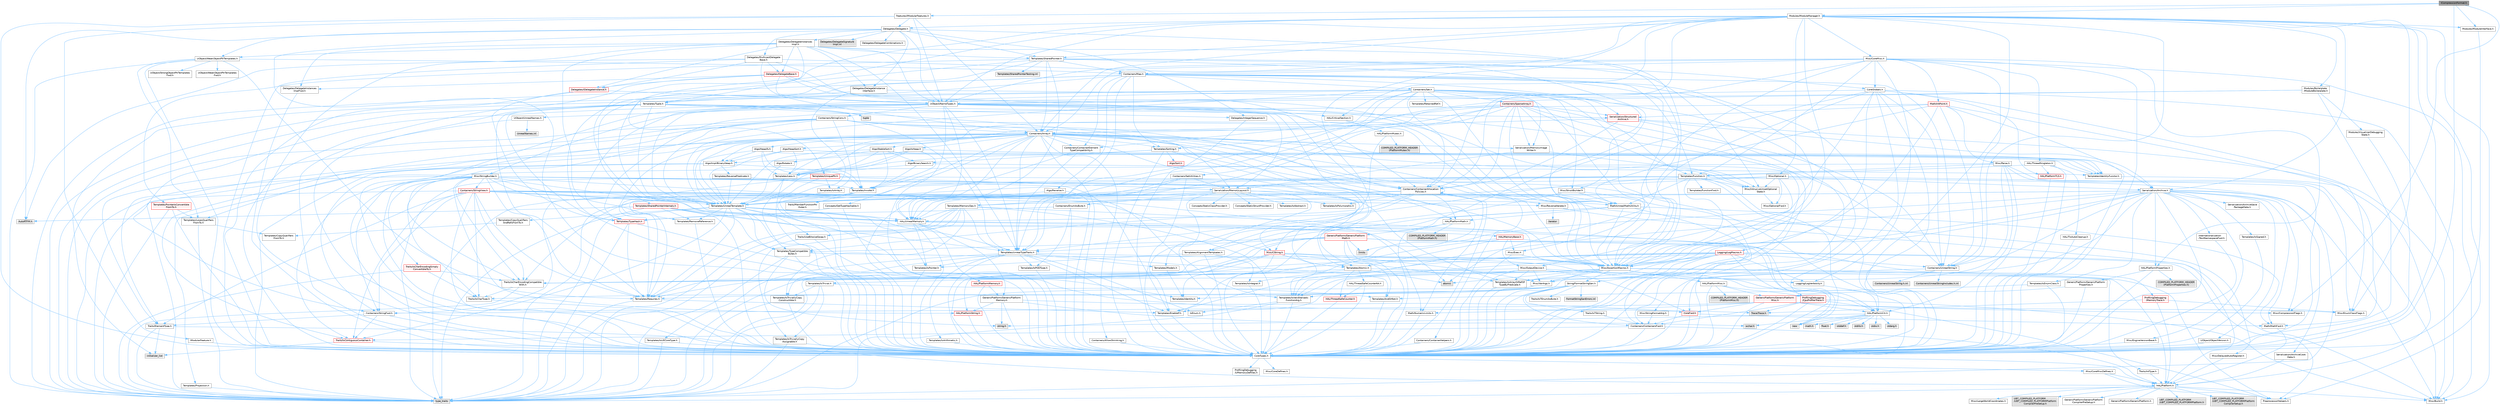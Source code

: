 digraph "ICompressionFormat.h"
{
 // INTERACTIVE_SVG=YES
 // LATEX_PDF_SIZE
  bgcolor="transparent";
  edge [fontname=Helvetica,fontsize=10,labelfontname=Helvetica,labelfontsize=10];
  node [fontname=Helvetica,fontsize=10,shape=box,height=0.2,width=0.4];
  Node1 [id="Node000001",label="ICompressionFormat.h",height=0.2,width=0.4,color="gray40", fillcolor="grey60", style="filled", fontcolor="black",tooltip=" "];
  Node1 -> Node2 [id="edge1_Node000001_Node000002",color="steelblue1",style="solid",tooltip=" "];
  Node2 [id="Node000002",label="CoreTypes.h",height=0.2,width=0.4,color="grey40", fillcolor="white", style="filled",URL="$dc/dec/CoreTypes_8h.html",tooltip=" "];
  Node2 -> Node3 [id="edge2_Node000002_Node000003",color="steelblue1",style="solid",tooltip=" "];
  Node3 [id="Node000003",label="HAL/Platform.h",height=0.2,width=0.4,color="grey40", fillcolor="white", style="filled",URL="$d9/dd0/Platform_8h.html",tooltip=" "];
  Node3 -> Node4 [id="edge3_Node000003_Node000004",color="steelblue1",style="solid",tooltip=" "];
  Node4 [id="Node000004",label="Misc/Build.h",height=0.2,width=0.4,color="grey40", fillcolor="white", style="filled",URL="$d3/dbb/Build_8h.html",tooltip=" "];
  Node3 -> Node5 [id="edge4_Node000003_Node000005",color="steelblue1",style="solid",tooltip=" "];
  Node5 [id="Node000005",label="Misc/LargeWorldCoordinates.h",height=0.2,width=0.4,color="grey40", fillcolor="white", style="filled",URL="$d2/dcb/LargeWorldCoordinates_8h.html",tooltip=" "];
  Node3 -> Node6 [id="edge5_Node000003_Node000006",color="steelblue1",style="solid",tooltip=" "];
  Node6 [id="Node000006",label="type_traits",height=0.2,width=0.4,color="grey60", fillcolor="#E0E0E0", style="filled",tooltip=" "];
  Node3 -> Node7 [id="edge6_Node000003_Node000007",color="steelblue1",style="solid",tooltip=" "];
  Node7 [id="Node000007",label="PreprocessorHelpers.h",height=0.2,width=0.4,color="grey40", fillcolor="white", style="filled",URL="$db/ddb/PreprocessorHelpers_8h.html",tooltip=" "];
  Node3 -> Node8 [id="edge7_Node000003_Node000008",color="steelblue1",style="solid",tooltip=" "];
  Node8 [id="Node000008",label="UBT_COMPILED_PLATFORM\l/UBT_COMPILED_PLATFORMPlatform\lCompilerPreSetup.h",height=0.2,width=0.4,color="grey60", fillcolor="#E0E0E0", style="filled",tooltip=" "];
  Node3 -> Node9 [id="edge8_Node000003_Node000009",color="steelblue1",style="solid",tooltip=" "];
  Node9 [id="Node000009",label="GenericPlatform/GenericPlatform\lCompilerPreSetup.h",height=0.2,width=0.4,color="grey40", fillcolor="white", style="filled",URL="$d9/dc8/GenericPlatformCompilerPreSetup_8h.html",tooltip=" "];
  Node3 -> Node10 [id="edge9_Node000003_Node000010",color="steelblue1",style="solid",tooltip=" "];
  Node10 [id="Node000010",label="GenericPlatform/GenericPlatform.h",height=0.2,width=0.4,color="grey40", fillcolor="white", style="filled",URL="$d6/d84/GenericPlatform_8h.html",tooltip=" "];
  Node3 -> Node11 [id="edge10_Node000003_Node000011",color="steelblue1",style="solid",tooltip=" "];
  Node11 [id="Node000011",label="UBT_COMPILED_PLATFORM\l/UBT_COMPILED_PLATFORMPlatform.h",height=0.2,width=0.4,color="grey60", fillcolor="#E0E0E0", style="filled",tooltip=" "];
  Node3 -> Node12 [id="edge11_Node000003_Node000012",color="steelblue1",style="solid",tooltip=" "];
  Node12 [id="Node000012",label="UBT_COMPILED_PLATFORM\l/UBT_COMPILED_PLATFORMPlatform\lCompilerSetup.h",height=0.2,width=0.4,color="grey60", fillcolor="#E0E0E0", style="filled",tooltip=" "];
  Node2 -> Node13 [id="edge12_Node000002_Node000013",color="steelblue1",style="solid",tooltip=" "];
  Node13 [id="Node000013",label="ProfilingDebugging\l/UMemoryDefines.h",height=0.2,width=0.4,color="grey40", fillcolor="white", style="filled",URL="$d2/da2/UMemoryDefines_8h.html",tooltip=" "];
  Node2 -> Node14 [id="edge13_Node000002_Node000014",color="steelblue1",style="solid",tooltip=" "];
  Node14 [id="Node000014",label="Misc/CoreMiscDefines.h",height=0.2,width=0.4,color="grey40", fillcolor="white", style="filled",URL="$da/d38/CoreMiscDefines_8h.html",tooltip=" "];
  Node14 -> Node3 [id="edge14_Node000014_Node000003",color="steelblue1",style="solid",tooltip=" "];
  Node14 -> Node7 [id="edge15_Node000014_Node000007",color="steelblue1",style="solid",tooltip=" "];
  Node2 -> Node15 [id="edge16_Node000002_Node000015",color="steelblue1",style="solid",tooltip=" "];
  Node15 [id="Node000015",label="Misc/CoreDefines.h",height=0.2,width=0.4,color="grey40", fillcolor="white", style="filled",URL="$d3/dd2/CoreDefines_8h.html",tooltip=" "];
  Node1 -> Node16 [id="edge17_Node000001_Node000016",color="steelblue1",style="solid",tooltip=" "];
  Node16 [id="Node000016",label="Features/IModularFeatures.h",height=0.2,width=0.4,color="grey40", fillcolor="white", style="filled",URL="$de/dd9/IModularFeatures_8h.html",tooltip=" "];
  Node16 -> Node2 [id="edge18_Node000016_Node000002",color="steelblue1",style="solid",tooltip=" "];
  Node16 -> Node17 [id="edge19_Node000016_Node000017",color="steelblue1",style="solid",tooltip=" "];
  Node17 [id="Node000017",label="Containers/Array.h",height=0.2,width=0.4,color="grey40", fillcolor="white", style="filled",URL="$df/dd0/Array_8h.html",tooltip=" "];
  Node17 -> Node2 [id="edge20_Node000017_Node000002",color="steelblue1",style="solid",tooltip=" "];
  Node17 -> Node18 [id="edge21_Node000017_Node000018",color="steelblue1",style="solid",tooltip=" "];
  Node18 [id="Node000018",label="Misc/AssertionMacros.h",height=0.2,width=0.4,color="grey40", fillcolor="white", style="filled",URL="$d0/dfa/AssertionMacros_8h.html",tooltip=" "];
  Node18 -> Node2 [id="edge22_Node000018_Node000002",color="steelblue1",style="solid",tooltip=" "];
  Node18 -> Node3 [id="edge23_Node000018_Node000003",color="steelblue1",style="solid",tooltip=" "];
  Node18 -> Node19 [id="edge24_Node000018_Node000019",color="steelblue1",style="solid",tooltip=" "];
  Node19 [id="Node000019",label="HAL/PlatformMisc.h",height=0.2,width=0.4,color="grey40", fillcolor="white", style="filled",URL="$d0/df5/PlatformMisc_8h.html",tooltip=" "];
  Node19 -> Node2 [id="edge25_Node000019_Node000002",color="steelblue1",style="solid",tooltip=" "];
  Node19 -> Node20 [id="edge26_Node000019_Node000020",color="steelblue1",style="solid",tooltip=" "];
  Node20 [id="Node000020",label="GenericPlatform/GenericPlatform\lMisc.h",height=0.2,width=0.4,color="red", fillcolor="#FFF0F0", style="filled",URL="$db/d9a/GenericPlatformMisc_8h.html",tooltip=" "];
  Node20 -> Node21 [id="edge27_Node000020_Node000021",color="steelblue1",style="solid",tooltip=" "];
  Node21 [id="Node000021",label="Containers/StringFwd.h",height=0.2,width=0.4,color="grey40", fillcolor="white", style="filled",URL="$df/d37/StringFwd_8h.html",tooltip=" "];
  Node21 -> Node2 [id="edge28_Node000021_Node000002",color="steelblue1",style="solid",tooltip=" "];
  Node21 -> Node22 [id="edge29_Node000021_Node000022",color="steelblue1",style="solid",tooltip=" "];
  Node22 [id="Node000022",label="Traits/ElementType.h",height=0.2,width=0.4,color="grey40", fillcolor="white", style="filled",URL="$d5/d4f/ElementType_8h.html",tooltip=" "];
  Node22 -> Node3 [id="edge30_Node000022_Node000003",color="steelblue1",style="solid",tooltip=" "];
  Node22 -> Node23 [id="edge31_Node000022_Node000023",color="steelblue1",style="solid",tooltip=" "];
  Node23 [id="Node000023",label="initializer_list",height=0.2,width=0.4,color="grey60", fillcolor="#E0E0E0", style="filled",tooltip=" "];
  Node22 -> Node6 [id="edge32_Node000022_Node000006",color="steelblue1",style="solid",tooltip=" "];
  Node21 -> Node24 [id="edge33_Node000021_Node000024",color="steelblue1",style="solid",tooltip=" "];
  Node24 [id="Node000024",label="Traits/IsContiguousContainer.h",height=0.2,width=0.4,color="red", fillcolor="#FFF0F0", style="filled",URL="$d5/d3c/IsContiguousContainer_8h.html",tooltip=" "];
  Node24 -> Node2 [id="edge34_Node000024_Node000002",color="steelblue1",style="solid",tooltip=" "];
  Node24 -> Node23 [id="edge35_Node000024_Node000023",color="steelblue1",style="solid",tooltip=" "];
  Node20 -> Node26 [id="edge36_Node000020_Node000026",color="steelblue1",style="solid",tooltip=" "];
  Node26 [id="Node000026",label="CoreFwd.h",height=0.2,width=0.4,color="red", fillcolor="#FFF0F0", style="filled",URL="$d1/d1e/CoreFwd_8h.html",tooltip=" "];
  Node26 -> Node2 [id="edge37_Node000026_Node000002",color="steelblue1",style="solid",tooltip=" "];
  Node26 -> Node27 [id="edge38_Node000026_Node000027",color="steelblue1",style="solid",tooltip=" "];
  Node27 [id="Node000027",label="Containers/ContainersFwd.h",height=0.2,width=0.4,color="grey40", fillcolor="white", style="filled",URL="$d4/d0a/ContainersFwd_8h.html",tooltip=" "];
  Node27 -> Node3 [id="edge39_Node000027_Node000003",color="steelblue1",style="solid",tooltip=" "];
  Node27 -> Node2 [id="edge40_Node000027_Node000002",color="steelblue1",style="solid",tooltip=" "];
  Node27 -> Node24 [id="edge41_Node000027_Node000024",color="steelblue1",style="solid",tooltip=" "];
  Node26 -> Node28 [id="edge42_Node000026_Node000028",color="steelblue1",style="solid",tooltip=" "];
  Node28 [id="Node000028",label="Math/MathFwd.h",height=0.2,width=0.4,color="grey40", fillcolor="white", style="filled",URL="$d2/d10/MathFwd_8h.html",tooltip=" "];
  Node28 -> Node3 [id="edge43_Node000028_Node000003",color="steelblue1",style="solid",tooltip=" "];
  Node20 -> Node2 [id="edge44_Node000020_Node000002",color="steelblue1",style="solid",tooltip=" "];
  Node20 -> Node31 [id="edge45_Node000020_Node000031",color="steelblue1",style="solid",tooltip=" "];
  Node31 [id="Node000031",label="HAL/PlatformCrt.h",height=0.2,width=0.4,color="grey40", fillcolor="white", style="filled",URL="$d8/d75/PlatformCrt_8h.html",tooltip=" "];
  Node31 -> Node32 [id="edge46_Node000031_Node000032",color="steelblue1",style="solid",tooltip=" "];
  Node32 [id="Node000032",label="new",height=0.2,width=0.4,color="grey60", fillcolor="#E0E0E0", style="filled",tooltip=" "];
  Node31 -> Node33 [id="edge47_Node000031_Node000033",color="steelblue1",style="solid",tooltip=" "];
  Node33 [id="Node000033",label="wchar.h",height=0.2,width=0.4,color="grey60", fillcolor="#E0E0E0", style="filled",tooltip=" "];
  Node31 -> Node34 [id="edge48_Node000031_Node000034",color="steelblue1",style="solid",tooltip=" "];
  Node34 [id="Node000034",label="stddef.h",height=0.2,width=0.4,color="grey60", fillcolor="#E0E0E0", style="filled",tooltip=" "];
  Node31 -> Node35 [id="edge49_Node000031_Node000035",color="steelblue1",style="solid",tooltip=" "];
  Node35 [id="Node000035",label="stdlib.h",height=0.2,width=0.4,color="grey60", fillcolor="#E0E0E0", style="filled",tooltip=" "];
  Node31 -> Node36 [id="edge50_Node000031_Node000036",color="steelblue1",style="solid",tooltip=" "];
  Node36 [id="Node000036",label="stdio.h",height=0.2,width=0.4,color="grey60", fillcolor="#E0E0E0", style="filled",tooltip=" "];
  Node31 -> Node37 [id="edge51_Node000031_Node000037",color="steelblue1",style="solid",tooltip=" "];
  Node37 [id="Node000037",label="stdarg.h",height=0.2,width=0.4,color="grey60", fillcolor="#E0E0E0", style="filled",tooltip=" "];
  Node31 -> Node38 [id="edge52_Node000031_Node000038",color="steelblue1",style="solid",tooltip=" "];
  Node38 [id="Node000038",label="math.h",height=0.2,width=0.4,color="grey60", fillcolor="#E0E0E0", style="filled",tooltip=" "];
  Node31 -> Node39 [id="edge53_Node000031_Node000039",color="steelblue1",style="solid",tooltip=" "];
  Node39 [id="Node000039",label="float.h",height=0.2,width=0.4,color="grey60", fillcolor="#E0E0E0", style="filled",tooltip=" "];
  Node31 -> Node40 [id="edge54_Node000031_Node000040",color="steelblue1",style="solid",tooltip=" "];
  Node40 [id="Node000040",label="string.h",height=0.2,width=0.4,color="grey60", fillcolor="#E0E0E0", style="filled",tooltip=" "];
  Node20 -> Node41 [id="edge55_Node000020_Node000041",color="steelblue1",style="solid",tooltip=" "];
  Node41 [id="Node000041",label="Math/NumericLimits.h",height=0.2,width=0.4,color="grey40", fillcolor="white", style="filled",URL="$df/d1b/NumericLimits_8h.html",tooltip=" "];
  Node41 -> Node2 [id="edge56_Node000041_Node000002",color="steelblue1",style="solid",tooltip=" "];
  Node20 -> Node42 [id="edge57_Node000020_Node000042",color="steelblue1",style="solid",tooltip=" "];
  Node42 [id="Node000042",label="Misc/CompressionFlags.h",height=0.2,width=0.4,color="grey40", fillcolor="white", style="filled",URL="$d9/d76/CompressionFlags_8h.html",tooltip=" "];
  Node20 -> Node43 [id="edge58_Node000020_Node000043",color="steelblue1",style="solid",tooltip=" "];
  Node43 [id="Node000043",label="Misc/EnumClassFlags.h",height=0.2,width=0.4,color="grey40", fillcolor="white", style="filled",URL="$d8/de7/EnumClassFlags_8h.html",tooltip=" "];
  Node19 -> Node46 [id="edge59_Node000019_Node000046",color="steelblue1",style="solid",tooltip=" "];
  Node46 [id="Node000046",label="COMPILED_PLATFORM_HEADER\l(PlatformMisc.h)",height=0.2,width=0.4,color="grey60", fillcolor="#E0E0E0", style="filled",tooltip=" "];
  Node19 -> Node47 [id="edge60_Node000019_Node000047",color="steelblue1",style="solid",tooltip=" "];
  Node47 [id="Node000047",label="ProfilingDebugging\l/CpuProfilerTrace.h",height=0.2,width=0.4,color="red", fillcolor="#FFF0F0", style="filled",URL="$da/dcb/CpuProfilerTrace_8h.html",tooltip=" "];
  Node47 -> Node2 [id="edge61_Node000047_Node000002",color="steelblue1",style="solid",tooltip=" "];
  Node47 -> Node27 [id="edge62_Node000047_Node000027",color="steelblue1",style="solid",tooltip=" "];
  Node47 -> Node7 [id="edge63_Node000047_Node000007",color="steelblue1",style="solid",tooltip=" "];
  Node47 -> Node4 [id="edge64_Node000047_Node000004",color="steelblue1",style="solid",tooltip=" "];
  Node47 -> Node54 [id="edge65_Node000047_Node000054",color="steelblue1",style="solid",tooltip=" "];
  Node54 [id="Node000054",label="Trace/Trace.h",height=0.2,width=0.4,color="grey60", fillcolor="#E0E0E0", style="filled",tooltip=" "];
  Node18 -> Node7 [id="edge66_Node000018_Node000007",color="steelblue1",style="solid",tooltip=" "];
  Node18 -> Node55 [id="edge67_Node000018_Node000055",color="steelblue1",style="solid",tooltip=" "];
  Node55 [id="Node000055",label="Templates/EnableIf.h",height=0.2,width=0.4,color="grey40", fillcolor="white", style="filled",URL="$d7/d60/EnableIf_8h.html",tooltip=" "];
  Node55 -> Node2 [id="edge68_Node000055_Node000002",color="steelblue1",style="solid",tooltip=" "];
  Node18 -> Node56 [id="edge69_Node000018_Node000056",color="steelblue1",style="solid",tooltip=" "];
  Node56 [id="Node000056",label="Templates/IsArrayOrRefOf\lTypeByPredicate.h",height=0.2,width=0.4,color="grey40", fillcolor="white", style="filled",URL="$d6/da1/IsArrayOrRefOfTypeByPredicate_8h.html",tooltip=" "];
  Node56 -> Node2 [id="edge70_Node000056_Node000002",color="steelblue1",style="solid",tooltip=" "];
  Node18 -> Node57 [id="edge71_Node000018_Node000057",color="steelblue1",style="solid",tooltip=" "];
  Node57 [id="Node000057",label="Templates/IsValidVariadic\lFunctionArg.h",height=0.2,width=0.4,color="grey40", fillcolor="white", style="filled",URL="$d0/dc8/IsValidVariadicFunctionArg_8h.html",tooltip=" "];
  Node57 -> Node2 [id="edge72_Node000057_Node000002",color="steelblue1",style="solid",tooltip=" "];
  Node57 -> Node58 [id="edge73_Node000057_Node000058",color="steelblue1",style="solid",tooltip=" "];
  Node58 [id="Node000058",label="IsEnum.h",height=0.2,width=0.4,color="grey40", fillcolor="white", style="filled",URL="$d4/de5/IsEnum_8h.html",tooltip=" "];
  Node57 -> Node6 [id="edge74_Node000057_Node000006",color="steelblue1",style="solid",tooltip=" "];
  Node18 -> Node59 [id="edge75_Node000018_Node000059",color="steelblue1",style="solid",tooltip=" "];
  Node59 [id="Node000059",label="Traits/IsCharEncodingCompatible\lWith.h",height=0.2,width=0.4,color="grey40", fillcolor="white", style="filled",URL="$df/dd1/IsCharEncodingCompatibleWith_8h.html",tooltip=" "];
  Node59 -> Node6 [id="edge76_Node000059_Node000006",color="steelblue1",style="solid",tooltip=" "];
  Node59 -> Node60 [id="edge77_Node000059_Node000060",color="steelblue1",style="solid",tooltip=" "];
  Node60 [id="Node000060",label="Traits/IsCharType.h",height=0.2,width=0.4,color="grey40", fillcolor="white", style="filled",URL="$db/d51/IsCharType_8h.html",tooltip=" "];
  Node60 -> Node2 [id="edge78_Node000060_Node000002",color="steelblue1",style="solid",tooltip=" "];
  Node18 -> Node61 [id="edge79_Node000018_Node000061",color="steelblue1",style="solid",tooltip=" "];
  Node61 [id="Node000061",label="Misc/VarArgs.h",height=0.2,width=0.4,color="grey40", fillcolor="white", style="filled",URL="$d5/d6f/VarArgs_8h.html",tooltip=" "];
  Node61 -> Node2 [id="edge80_Node000061_Node000002",color="steelblue1",style="solid",tooltip=" "];
  Node18 -> Node62 [id="edge81_Node000018_Node000062",color="steelblue1",style="solid",tooltip=" "];
  Node62 [id="Node000062",label="String/FormatStringSan.h",height=0.2,width=0.4,color="grey40", fillcolor="white", style="filled",URL="$d3/d8b/FormatStringSan_8h.html",tooltip=" "];
  Node62 -> Node6 [id="edge82_Node000062_Node000006",color="steelblue1",style="solid",tooltip=" "];
  Node62 -> Node2 [id="edge83_Node000062_Node000002",color="steelblue1",style="solid",tooltip=" "];
  Node62 -> Node63 [id="edge84_Node000062_Node000063",color="steelblue1",style="solid",tooltip=" "];
  Node63 [id="Node000063",label="Templates/Requires.h",height=0.2,width=0.4,color="grey40", fillcolor="white", style="filled",URL="$dc/d96/Requires_8h.html",tooltip=" "];
  Node63 -> Node55 [id="edge85_Node000063_Node000055",color="steelblue1",style="solid",tooltip=" "];
  Node63 -> Node6 [id="edge86_Node000063_Node000006",color="steelblue1",style="solid",tooltip=" "];
  Node62 -> Node64 [id="edge87_Node000062_Node000064",color="steelblue1",style="solid",tooltip=" "];
  Node64 [id="Node000064",label="Templates/Identity.h",height=0.2,width=0.4,color="grey40", fillcolor="white", style="filled",URL="$d0/dd5/Identity_8h.html",tooltip=" "];
  Node62 -> Node57 [id="edge88_Node000062_Node000057",color="steelblue1",style="solid",tooltip=" "];
  Node62 -> Node60 [id="edge89_Node000062_Node000060",color="steelblue1",style="solid",tooltip=" "];
  Node62 -> Node65 [id="edge90_Node000062_Node000065",color="steelblue1",style="solid",tooltip=" "];
  Node65 [id="Node000065",label="Traits/IsTEnumAsByte.h",height=0.2,width=0.4,color="grey40", fillcolor="white", style="filled",URL="$d1/de6/IsTEnumAsByte_8h.html",tooltip=" "];
  Node62 -> Node66 [id="edge91_Node000062_Node000066",color="steelblue1",style="solid",tooltip=" "];
  Node66 [id="Node000066",label="Traits/IsTString.h",height=0.2,width=0.4,color="grey40", fillcolor="white", style="filled",URL="$d0/df8/IsTString_8h.html",tooltip=" "];
  Node66 -> Node27 [id="edge92_Node000066_Node000027",color="steelblue1",style="solid",tooltip=" "];
  Node62 -> Node27 [id="edge93_Node000062_Node000027",color="steelblue1",style="solid",tooltip=" "];
  Node62 -> Node67 [id="edge94_Node000062_Node000067",color="steelblue1",style="solid",tooltip=" "];
  Node67 [id="Node000067",label="FormatStringSanErrors.inl",height=0.2,width=0.4,color="grey60", fillcolor="#E0E0E0", style="filled",tooltip=" "];
  Node18 -> Node68 [id="edge95_Node000018_Node000068",color="steelblue1",style="solid",tooltip=" "];
  Node68 [id="Node000068",label="atomic",height=0.2,width=0.4,color="grey60", fillcolor="#E0E0E0", style="filled",tooltip=" "];
  Node17 -> Node69 [id="edge96_Node000017_Node000069",color="steelblue1",style="solid",tooltip=" "];
  Node69 [id="Node000069",label="Misc/IntrusiveUnsetOptional\lState.h",height=0.2,width=0.4,color="grey40", fillcolor="white", style="filled",URL="$d2/d0a/IntrusiveUnsetOptionalState_8h.html",tooltip=" "];
  Node69 -> Node70 [id="edge97_Node000069_Node000070",color="steelblue1",style="solid",tooltip=" "];
  Node70 [id="Node000070",label="Misc/OptionalFwd.h",height=0.2,width=0.4,color="grey40", fillcolor="white", style="filled",URL="$dc/d50/OptionalFwd_8h.html",tooltip=" "];
  Node17 -> Node71 [id="edge98_Node000017_Node000071",color="steelblue1",style="solid",tooltip=" "];
  Node71 [id="Node000071",label="Misc/ReverseIterate.h",height=0.2,width=0.4,color="grey40", fillcolor="white", style="filled",URL="$db/de3/ReverseIterate_8h.html",tooltip=" "];
  Node71 -> Node3 [id="edge99_Node000071_Node000003",color="steelblue1",style="solid",tooltip=" "];
  Node71 -> Node72 [id="edge100_Node000071_Node000072",color="steelblue1",style="solid",tooltip=" "];
  Node72 [id="Node000072",label="iterator",height=0.2,width=0.4,color="grey60", fillcolor="#E0E0E0", style="filled",tooltip=" "];
  Node17 -> Node73 [id="edge101_Node000017_Node000073",color="steelblue1",style="solid",tooltip=" "];
  Node73 [id="Node000073",label="HAL/UnrealMemory.h",height=0.2,width=0.4,color="grey40", fillcolor="white", style="filled",URL="$d9/d96/UnrealMemory_8h.html",tooltip=" "];
  Node73 -> Node2 [id="edge102_Node000073_Node000002",color="steelblue1",style="solid",tooltip=" "];
  Node73 -> Node74 [id="edge103_Node000073_Node000074",color="steelblue1",style="solid",tooltip=" "];
  Node74 [id="Node000074",label="GenericPlatform/GenericPlatform\lMemory.h",height=0.2,width=0.4,color="grey40", fillcolor="white", style="filled",URL="$dd/d22/GenericPlatformMemory_8h.html",tooltip=" "];
  Node74 -> Node26 [id="edge104_Node000074_Node000026",color="steelblue1",style="solid",tooltip=" "];
  Node74 -> Node2 [id="edge105_Node000074_Node000002",color="steelblue1",style="solid",tooltip=" "];
  Node74 -> Node75 [id="edge106_Node000074_Node000075",color="steelblue1",style="solid",tooltip=" "];
  Node75 [id="Node000075",label="HAL/PlatformString.h",height=0.2,width=0.4,color="red", fillcolor="#FFF0F0", style="filled",URL="$db/db5/PlatformString_8h.html",tooltip=" "];
  Node75 -> Node2 [id="edge107_Node000075_Node000002",color="steelblue1",style="solid",tooltip=" "];
  Node74 -> Node40 [id="edge108_Node000074_Node000040",color="steelblue1",style="solid",tooltip=" "];
  Node74 -> Node33 [id="edge109_Node000074_Node000033",color="steelblue1",style="solid",tooltip=" "];
  Node73 -> Node77 [id="edge110_Node000073_Node000077",color="steelblue1",style="solid",tooltip=" "];
  Node77 [id="Node000077",label="HAL/MemoryBase.h",height=0.2,width=0.4,color="red", fillcolor="#FFF0F0", style="filled",URL="$d6/d9f/MemoryBase_8h.html",tooltip=" "];
  Node77 -> Node2 [id="edge111_Node000077_Node000002",color="steelblue1",style="solid",tooltip=" "];
  Node77 -> Node31 [id="edge112_Node000077_Node000031",color="steelblue1",style="solid",tooltip=" "];
  Node77 -> Node78 [id="edge113_Node000077_Node000078",color="steelblue1",style="solid",tooltip=" "];
  Node78 [id="Node000078",label="Misc/Exec.h",height=0.2,width=0.4,color="grey40", fillcolor="white", style="filled",URL="$de/ddb/Exec_8h.html",tooltip=" "];
  Node78 -> Node2 [id="edge114_Node000078_Node000002",color="steelblue1",style="solid",tooltip=" "];
  Node78 -> Node18 [id="edge115_Node000078_Node000018",color="steelblue1",style="solid",tooltip=" "];
  Node77 -> Node79 [id="edge116_Node000077_Node000079",color="steelblue1",style="solid",tooltip=" "];
  Node79 [id="Node000079",label="Misc/OutputDevice.h",height=0.2,width=0.4,color="grey40", fillcolor="white", style="filled",URL="$d7/d32/OutputDevice_8h.html",tooltip=" "];
  Node79 -> Node26 [id="edge117_Node000079_Node000026",color="steelblue1",style="solid",tooltip=" "];
  Node79 -> Node2 [id="edge118_Node000079_Node000002",color="steelblue1",style="solid",tooltip=" "];
  Node79 -> Node80 [id="edge119_Node000079_Node000080",color="steelblue1",style="solid",tooltip=" "];
  Node80 [id="Node000080",label="Logging/LogVerbosity.h",height=0.2,width=0.4,color="grey40", fillcolor="white", style="filled",URL="$d2/d8f/LogVerbosity_8h.html",tooltip=" "];
  Node80 -> Node2 [id="edge120_Node000080_Node000002",color="steelblue1",style="solid",tooltip=" "];
  Node79 -> Node61 [id="edge121_Node000079_Node000061",color="steelblue1",style="solid",tooltip=" "];
  Node79 -> Node56 [id="edge122_Node000079_Node000056",color="steelblue1",style="solid",tooltip=" "];
  Node79 -> Node57 [id="edge123_Node000079_Node000057",color="steelblue1",style="solid",tooltip=" "];
  Node79 -> Node59 [id="edge124_Node000079_Node000059",color="steelblue1",style="solid",tooltip=" "];
  Node77 -> Node81 [id="edge125_Node000077_Node000081",color="steelblue1",style="solid",tooltip=" "];
  Node81 [id="Node000081",label="Templates/Atomic.h",height=0.2,width=0.4,color="grey40", fillcolor="white", style="filled",URL="$d3/d91/Atomic_8h.html",tooltip=" "];
  Node81 -> Node82 [id="edge126_Node000081_Node000082",color="steelblue1",style="solid",tooltip=" "];
  Node82 [id="Node000082",label="HAL/ThreadSafeCounter.h",height=0.2,width=0.4,color="red", fillcolor="#FFF0F0", style="filled",URL="$dc/dc9/ThreadSafeCounter_8h.html",tooltip=" "];
  Node82 -> Node2 [id="edge127_Node000082_Node000002",color="steelblue1",style="solid",tooltip=" "];
  Node81 -> Node83 [id="edge128_Node000081_Node000083",color="steelblue1",style="solid",tooltip=" "];
  Node83 [id="Node000083",label="HAL/ThreadSafeCounter64.h",height=0.2,width=0.4,color="grey40", fillcolor="white", style="filled",URL="$d0/d12/ThreadSafeCounter64_8h.html",tooltip=" "];
  Node83 -> Node2 [id="edge129_Node000083_Node000002",color="steelblue1",style="solid",tooltip=" "];
  Node83 -> Node82 [id="edge130_Node000083_Node000082",color="steelblue1",style="solid",tooltip=" "];
  Node81 -> Node84 [id="edge131_Node000081_Node000084",color="steelblue1",style="solid",tooltip=" "];
  Node84 [id="Node000084",label="Templates/IsIntegral.h",height=0.2,width=0.4,color="grey40", fillcolor="white", style="filled",URL="$da/d64/IsIntegral_8h.html",tooltip=" "];
  Node84 -> Node2 [id="edge132_Node000084_Node000002",color="steelblue1",style="solid",tooltip=" "];
  Node81 -> Node85 [id="edge133_Node000081_Node000085",color="steelblue1",style="solid",tooltip=" "];
  Node85 [id="Node000085",label="Templates/IsTrivial.h",height=0.2,width=0.4,color="grey40", fillcolor="white", style="filled",URL="$da/d4c/IsTrivial_8h.html",tooltip=" "];
  Node85 -> Node86 [id="edge134_Node000085_Node000086",color="steelblue1",style="solid",tooltip=" "];
  Node86 [id="Node000086",label="Templates/AndOrNot.h",height=0.2,width=0.4,color="grey40", fillcolor="white", style="filled",URL="$db/d0a/AndOrNot_8h.html",tooltip=" "];
  Node86 -> Node2 [id="edge135_Node000086_Node000002",color="steelblue1",style="solid",tooltip=" "];
  Node85 -> Node87 [id="edge136_Node000085_Node000087",color="steelblue1",style="solid",tooltip=" "];
  Node87 [id="Node000087",label="Templates/IsTriviallyCopy\lConstructible.h",height=0.2,width=0.4,color="grey40", fillcolor="white", style="filled",URL="$d3/d78/IsTriviallyCopyConstructible_8h.html",tooltip=" "];
  Node87 -> Node2 [id="edge137_Node000087_Node000002",color="steelblue1",style="solid",tooltip=" "];
  Node87 -> Node6 [id="edge138_Node000087_Node000006",color="steelblue1",style="solid",tooltip=" "];
  Node85 -> Node88 [id="edge139_Node000085_Node000088",color="steelblue1",style="solid",tooltip=" "];
  Node88 [id="Node000088",label="Templates/IsTriviallyCopy\lAssignable.h",height=0.2,width=0.4,color="grey40", fillcolor="white", style="filled",URL="$d2/df2/IsTriviallyCopyAssignable_8h.html",tooltip=" "];
  Node88 -> Node2 [id="edge140_Node000088_Node000002",color="steelblue1",style="solid",tooltip=" "];
  Node88 -> Node6 [id="edge141_Node000088_Node000006",color="steelblue1",style="solid",tooltip=" "];
  Node85 -> Node6 [id="edge142_Node000085_Node000006",color="steelblue1",style="solid",tooltip=" "];
  Node81 -> Node89 [id="edge143_Node000081_Node000089",color="steelblue1",style="solid",tooltip=" "];
  Node89 [id="Node000089",label="Traits/IntType.h",height=0.2,width=0.4,color="grey40", fillcolor="white", style="filled",URL="$d7/deb/IntType_8h.html",tooltip=" "];
  Node89 -> Node3 [id="edge144_Node000089_Node000003",color="steelblue1",style="solid",tooltip=" "];
  Node81 -> Node68 [id="edge145_Node000081_Node000068",color="steelblue1",style="solid",tooltip=" "];
  Node73 -> Node90 [id="edge146_Node000073_Node000090",color="steelblue1",style="solid",tooltip=" "];
  Node90 [id="Node000090",label="HAL/PlatformMemory.h",height=0.2,width=0.4,color="red", fillcolor="#FFF0F0", style="filled",URL="$de/d68/PlatformMemory_8h.html",tooltip=" "];
  Node90 -> Node2 [id="edge147_Node000090_Node000002",color="steelblue1",style="solid",tooltip=" "];
  Node90 -> Node74 [id="edge148_Node000090_Node000074",color="steelblue1",style="solid",tooltip=" "];
  Node73 -> Node92 [id="edge149_Node000073_Node000092",color="steelblue1",style="solid",tooltip=" "];
  Node92 [id="Node000092",label="ProfilingDebugging\l/MemoryTrace.h",height=0.2,width=0.4,color="red", fillcolor="#FFF0F0", style="filled",URL="$da/dd7/MemoryTrace_8h.html",tooltip=" "];
  Node92 -> Node3 [id="edge150_Node000092_Node000003",color="steelblue1",style="solid",tooltip=" "];
  Node92 -> Node43 [id="edge151_Node000092_Node000043",color="steelblue1",style="solid",tooltip=" "];
  Node92 -> Node54 [id="edge152_Node000092_Node000054",color="steelblue1",style="solid",tooltip=" "];
  Node73 -> Node93 [id="edge153_Node000073_Node000093",color="steelblue1",style="solid",tooltip=" "];
  Node93 [id="Node000093",label="Templates/IsPointer.h",height=0.2,width=0.4,color="grey40", fillcolor="white", style="filled",URL="$d7/d05/IsPointer_8h.html",tooltip=" "];
  Node93 -> Node2 [id="edge154_Node000093_Node000002",color="steelblue1",style="solid",tooltip=" "];
  Node17 -> Node94 [id="edge155_Node000017_Node000094",color="steelblue1",style="solid",tooltip=" "];
  Node94 [id="Node000094",label="Templates/UnrealTypeTraits.h",height=0.2,width=0.4,color="grey40", fillcolor="white", style="filled",URL="$d2/d2d/UnrealTypeTraits_8h.html",tooltip=" "];
  Node94 -> Node2 [id="edge156_Node000094_Node000002",color="steelblue1",style="solid",tooltip=" "];
  Node94 -> Node93 [id="edge157_Node000094_Node000093",color="steelblue1",style="solid",tooltip=" "];
  Node94 -> Node18 [id="edge158_Node000094_Node000018",color="steelblue1",style="solid",tooltip=" "];
  Node94 -> Node86 [id="edge159_Node000094_Node000086",color="steelblue1",style="solid",tooltip=" "];
  Node94 -> Node55 [id="edge160_Node000094_Node000055",color="steelblue1",style="solid",tooltip=" "];
  Node94 -> Node95 [id="edge161_Node000094_Node000095",color="steelblue1",style="solid",tooltip=" "];
  Node95 [id="Node000095",label="Templates/IsArithmetic.h",height=0.2,width=0.4,color="grey40", fillcolor="white", style="filled",URL="$d2/d5d/IsArithmetic_8h.html",tooltip=" "];
  Node95 -> Node2 [id="edge162_Node000095_Node000002",color="steelblue1",style="solid",tooltip=" "];
  Node94 -> Node58 [id="edge163_Node000094_Node000058",color="steelblue1",style="solid",tooltip=" "];
  Node94 -> Node96 [id="edge164_Node000094_Node000096",color="steelblue1",style="solid",tooltip=" "];
  Node96 [id="Node000096",label="Templates/Models.h",height=0.2,width=0.4,color="grey40", fillcolor="white", style="filled",URL="$d3/d0c/Models_8h.html",tooltip=" "];
  Node96 -> Node64 [id="edge165_Node000096_Node000064",color="steelblue1",style="solid",tooltip=" "];
  Node94 -> Node97 [id="edge166_Node000094_Node000097",color="steelblue1",style="solid",tooltip=" "];
  Node97 [id="Node000097",label="Templates/IsPODType.h",height=0.2,width=0.4,color="grey40", fillcolor="white", style="filled",URL="$d7/db1/IsPODType_8h.html",tooltip=" "];
  Node97 -> Node2 [id="edge167_Node000097_Node000002",color="steelblue1",style="solid",tooltip=" "];
  Node94 -> Node98 [id="edge168_Node000094_Node000098",color="steelblue1",style="solid",tooltip=" "];
  Node98 [id="Node000098",label="Templates/IsUECoreType.h",height=0.2,width=0.4,color="grey40", fillcolor="white", style="filled",URL="$d1/db8/IsUECoreType_8h.html",tooltip=" "];
  Node98 -> Node2 [id="edge169_Node000098_Node000002",color="steelblue1",style="solid",tooltip=" "];
  Node98 -> Node6 [id="edge170_Node000098_Node000006",color="steelblue1",style="solid",tooltip=" "];
  Node94 -> Node87 [id="edge171_Node000094_Node000087",color="steelblue1",style="solid",tooltip=" "];
  Node17 -> Node99 [id="edge172_Node000017_Node000099",color="steelblue1",style="solid",tooltip=" "];
  Node99 [id="Node000099",label="Templates/UnrealTemplate.h",height=0.2,width=0.4,color="grey40", fillcolor="white", style="filled",URL="$d4/d24/UnrealTemplate_8h.html",tooltip=" "];
  Node99 -> Node2 [id="edge173_Node000099_Node000002",color="steelblue1",style="solid",tooltip=" "];
  Node99 -> Node93 [id="edge174_Node000099_Node000093",color="steelblue1",style="solid",tooltip=" "];
  Node99 -> Node73 [id="edge175_Node000099_Node000073",color="steelblue1",style="solid",tooltip=" "];
  Node99 -> Node100 [id="edge176_Node000099_Node000100",color="steelblue1",style="solid",tooltip=" "];
  Node100 [id="Node000100",label="Templates/CopyQualifiers\lAndRefsFromTo.h",height=0.2,width=0.4,color="grey40", fillcolor="white", style="filled",URL="$d3/db3/CopyQualifiersAndRefsFromTo_8h.html",tooltip=" "];
  Node100 -> Node101 [id="edge177_Node000100_Node000101",color="steelblue1",style="solid",tooltip=" "];
  Node101 [id="Node000101",label="Templates/CopyQualifiers\lFromTo.h",height=0.2,width=0.4,color="grey40", fillcolor="white", style="filled",URL="$d5/db4/CopyQualifiersFromTo_8h.html",tooltip=" "];
  Node99 -> Node94 [id="edge178_Node000099_Node000094",color="steelblue1",style="solid",tooltip=" "];
  Node99 -> Node102 [id="edge179_Node000099_Node000102",color="steelblue1",style="solid",tooltip=" "];
  Node102 [id="Node000102",label="Templates/RemoveReference.h",height=0.2,width=0.4,color="grey40", fillcolor="white", style="filled",URL="$da/dbe/RemoveReference_8h.html",tooltip=" "];
  Node102 -> Node2 [id="edge180_Node000102_Node000002",color="steelblue1",style="solid",tooltip=" "];
  Node99 -> Node63 [id="edge181_Node000099_Node000063",color="steelblue1",style="solid",tooltip=" "];
  Node99 -> Node103 [id="edge182_Node000099_Node000103",color="steelblue1",style="solid",tooltip=" "];
  Node103 [id="Node000103",label="Templates/TypeCompatible\lBytes.h",height=0.2,width=0.4,color="grey40", fillcolor="white", style="filled",URL="$df/d0a/TypeCompatibleBytes_8h.html",tooltip=" "];
  Node103 -> Node2 [id="edge183_Node000103_Node000002",color="steelblue1",style="solid",tooltip=" "];
  Node103 -> Node40 [id="edge184_Node000103_Node000040",color="steelblue1",style="solid",tooltip=" "];
  Node103 -> Node32 [id="edge185_Node000103_Node000032",color="steelblue1",style="solid",tooltip=" "];
  Node103 -> Node6 [id="edge186_Node000103_Node000006",color="steelblue1",style="solid",tooltip=" "];
  Node99 -> Node64 [id="edge187_Node000099_Node000064",color="steelblue1",style="solid",tooltip=" "];
  Node99 -> Node24 [id="edge188_Node000099_Node000024",color="steelblue1",style="solid",tooltip=" "];
  Node99 -> Node104 [id="edge189_Node000099_Node000104",color="steelblue1",style="solid",tooltip=" "];
  Node104 [id="Node000104",label="Traits/UseBitwiseSwap.h",height=0.2,width=0.4,color="grey40", fillcolor="white", style="filled",URL="$db/df3/UseBitwiseSwap_8h.html",tooltip=" "];
  Node104 -> Node2 [id="edge190_Node000104_Node000002",color="steelblue1",style="solid",tooltip=" "];
  Node104 -> Node6 [id="edge191_Node000104_Node000006",color="steelblue1",style="solid",tooltip=" "];
  Node99 -> Node6 [id="edge192_Node000099_Node000006",color="steelblue1",style="solid",tooltip=" "];
  Node17 -> Node105 [id="edge193_Node000017_Node000105",color="steelblue1",style="solid",tooltip=" "];
  Node105 [id="Node000105",label="Containers/AllowShrinking.h",height=0.2,width=0.4,color="grey40", fillcolor="white", style="filled",URL="$d7/d1a/AllowShrinking_8h.html",tooltip=" "];
  Node105 -> Node2 [id="edge194_Node000105_Node000002",color="steelblue1",style="solid",tooltip=" "];
  Node17 -> Node106 [id="edge195_Node000017_Node000106",color="steelblue1",style="solid",tooltip=" "];
  Node106 [id="Node000106",label="Containers/ContainerAllocation\lPolicies.h",height=0.2,width=0.4,color="grey40", fillcolor="white", style="filled",URL="$d7/dff/ContainerAllocationPolicies_8h.html",tooltip=" "];
  Node106 -> Node2 [id="edge196_Node000106_Node000002",color="steelblue1",style="solid",tooltip=" "];
  Node106 -> Node107 [id="edge197_Node000106_Node000107",color="steelblue1",style="solid",tooltip=" "];
  Node107 [id="Node000107",label="Containers/ContainerHelpers.h",height=0.2,width=0.4,color="grey40", fillcolor="white", style="filled",URL="$d7/d33/ContainerHelpers_8h.html",tooltip=" "];
  Node107 -> Node2 [id="edge198_Node000107_Node000002",color="steelblue1",style="solid",tooltip=" "];
  Node106 -> Node106 [id="edge199_Node000106_Node000106",color="steelblue1",style="solid",tooltip=" "];
  Node106 -> Node108 [id="edge200_Node000106_Node000108",color="steelblue1",style="solid",tooltip=" "];
  Node108 [id="Node000108",label="HAL/PlatformMath.h",height=0.2,width=0.4,color="grey40", fillcolor="white", style="filled",URL="$dc/d53/PlatformMath_8h.html",tooltip=" "];
  Node108 -> Node2 [id="edge201_Node000108_Node000002",color="steelblue1",style="solid",tooltip=" "];
  Node108 -> Node109 [id="edge202_Node000108_Node000109",color="steelblue1",style="solid",tooltip=" "];
  Node109 [id="Node000109",label="GenericPlatform/GenericPlatform\lMath.h",height=0.2,width=0.4,color="red", fillcolor="#FFF0F0", style="filled",URL="$d5/d79/GenericPlatformMath_8h.html",tooltip=" "];
  Node109 -> Node2 [id="edge203_Node000109_Node000002",color="steelblue1",style="solid",tooltip=" "];
  Node109 -> Node27 [id="edge204_Node000109_Node000027",color="steelblue1",style="solid",tooltip=" "];
  Node109 -> Node31 [id="edge205_Node000109_Node000031",color="steelblue1",style="solid",tooltip=" "];
  Node109 -> Node86 [id="edge206_Node000109_Node000086",color="steelblue1",style="solid",tooltip=" "];
  Node109 -> Node94 [id="edge207_Node000109_Node000094",color="steelblue1",style="solid",tooltip=" "];
  Node109 -> Node63 [id="edge208_Node000109_Node000063",color="steelblue1",style="solid",tooltip=" "];
  Node109 -> Node103 [id="edge209_Node000109_Node000103",color="steelblue1",style="solid",tooltip=" "];
  Node109 -> Node114 [id="edge210_Node000109_Node000114",color="steelblue1",style="solid",tooltip=" "];
  Node114 [id="Node000114",label="limits",height=0.2,width=0.4,color="grey60", fillcolor="#E0E0E0", style="filled",tooltip=" "];
  Node109 -> Node6 [id="edge211_Node000109_Node000006",color="steelblue1",style="solid",tooltip=" "];
  Node108 -> Node115 [id="edge212_Node000108_Node000115",color="steelblue1",style="solid",tooltip=" "];
  Node115 [id="Node000115",label="COMPILED_PLATFORM_HEADER\l(PlatformMath.h)",height=0.2,width=0.4,color="grey60", fillcolor="#E0E0E0", style="filled",tooltip=" "];
  Node106 -> Node73 [id="edge213_Node000106_Node000073",color="steelblue1",style="solid",tooltip=" "];
  Node106 -> Node41 [id="edge214_Node000106_Node000041",color="steelblue1",style="solid",tooltip=" "];
  Node106 -> Node18 [id="edge215_Node000106_Node000018",color="steelblue1",style="solid",tooltip=" "];
  Node106 -> Node116 [id="edge216_Node000106_Node000116",color="steelblue1",style="solid",tooltip=" "];
  Node116 [id="Node000116",label="Templates/IsPolymorphic.h",height=0.2,width=0.4,color="grey40", fillcolor="white", style="filled",URL="$dc/d20/IsPolymorphic_8h.html",tooltip=" "];
  Node106 -> Node117 [id="edge217_Node000106_Node000117",color="steelblue1",style="solid",tooltip=" "];
  Node117 [id="Node000117",label="Templates/MemoryOps.h",height=0.2,width=0.4,color="grey40", fillcolor="white", style="filled",URL="$db/dea/MemoryOps_8h.html",tooltip=" "];
  Node117 -> Node2 [id="edge218_Node000117_Node000002",color="steelblue1",style="solid",tooltip=" "];
  Node117 -> Node73 [id="edge219_Node000117_Node000073",color="steelblue1",style="solid",tooltip=" "];
  Node117 -> Node88 [id="edge220_Node000117_Node000088",color="steelblue1",style="solid",tooltip=" "];
  Node117 -> Node87 [id="edge221_Node000117_Node000087",color="steelblue1",style="solid",tooltip=" "];
  Node117 -> Node63 [id="edge222_Node000117_Node000063",color="steelblue1",style="solid",tooltip=" "];
  Node117 -> Node94 [id="edge223_Node000117_Node000094",color="steelblue1",style="solid",tooltip=" "];
  Node117 -> Node104 [id="edge224_Node000117_Node000104",color="steelblue1",style="solid",tooltip=" "];
  Node117 -> Node32 [id="edge225_Node000117_Node000032",color="steelblue1",style="solid",tooltip=" "];
  Node117 -> Node6 [id="edge226_Node000117_Node000006",color="steelblue1",style="solid",tooltip=" "];
  Node106 -> Node103 [id="edge227_Node000106_Node000103",color="steelblue1",style="solid",tooltip=" "];
  Node106 -> Node6 [id="edge228_Node000106_Node000006",color="steelblue1",style="solid",tooltip=" "];
  Node17 -> Node118 [id="edge229_Node000017_Node000118",color="steelblue1",style="solid",tooltip=" "];
  Node118 [id="Node000118",label="Containers/ContainerElement\lTypeCompatibility.h",height=0.2,width=0.4,color="grey40", fillcolor="white", style="filled",URL="$df/ddf/ContainerElementTypeCompatibility_8h.html",tooltip=" "];
  Node118 -> Node2 [id="edge230_Node000118_Node000002",color="steelblue1",style="solid",tooltip=" "];
  Node118 -> Node94 [id="edge231_Node000118_Node000094",color="steelblue1",style="solid",tooltip=" "];
  Node17 -> Node119 [id="edge232_Node000017_Node000119",color="steelblue1",style="solid",tooltip=" "];
  Node119 [id="Node000119",label="Serialization/Archive.h",height=0.2,width=0.4,color="grey40", fillcolor="white", style="filled",URL="$d7/d3b/Archive_8h.html",tooltip=" "];
  Node119 -> Node26 [id="edge233_Node000119_Node000026",color="steelblue1",style="solid",tooltip=" "];
  Node119 -> Node2 [id="edge234_Node000119_Node000002",color="steelblue1",style="solid",tooltip=" "];
  Node119 -> Node120 [id="edge235_Node000119_Node000120",color="steelblue1",style="solid",tooltip=" "];
  Node120 [id="Node000120",label="HAL/PlatformProperties.h",height=0.2,width=0.4,color="grey40", fillcolor="white", style="filled",URL="$d9/db0/PlatformProperties_8h.html",tooltip=" "];
  Node120 -> Node2 [id="edge236_Node000120_Node000002",color="steelblue1",style="solid",tooltip=" "];
  Node120 -> Node121 [id="edge237_Node000120_Node000121",color="steelblue1",style="solid",tooltip=" "];
  Node121 [id="Node000121",label="GenericPlatform/GenericPlatform\lProperties.h",height=0.2,width=0.4,color="grey40", fillcolor="white", style="filled",URL="$d2/dcd/GenericPlatformProperties_8h.html",tooltip=" "];
  Node121 -> Node2 [id="edge238_Node000121_Node000002",color="steelblue1",style="solid",tooltip=" "];
  Node121 -> Node20 [id="edge239_Node000121_Node000020",color="steelblue1",style="solid",tooltip=" "];
  Node120 -> Node122 [id="edge240_Node000120_Node000122",color="steelblue1",style="solid",tooltip=" "];
  Node122 [id="Node000122",label="COMPILED_PLATFORM_HEADER\l(PlatformProperties.h)",height=0.2,width=0.4,color="grey60", fillcolor="#E0E0E0", style="filled",tooltip=" "];
  Node119 -> Node123 [id="edge241_Node000119_Node000123",color="steelblue1",style="solid",tooltip=" "];
  Node123 [id="Node000123",label="Internationalization\l/TextNamespaceFwd.h",height=0.2,width=0.4,color="grey40", fillcolor="white", style="filled",URL="$d8/d97/TextNamespaceFwd_8h.html",tooltip=" "];
  Node123 -> Node2 [id="edge242_Node000123_Node000002",color="steelblue1",style="solid",tooltip=" "];
  Node119 -> Node28 [id="edge243_Node000119_Node000028",color="steelblue1",style="solid",tooltip=" "];
  Node119 -> Node18 [id="edge244_Node000119_Node000018",color="steelblue1",style="solid",tooltip=" "];
  Node119 -> Node4 [id="edge245_Node000119_Node000004",color="steelblue1",style="solid",tooltip=" "];
  Node119 -> Node42 [id="edge246_Node000119_Node000042",color="steelblue1",style="solid",tooltip=" "];
  Node119 -> Node124 [id="edge247_Node000119_Node000124",color="steelblue1",style="solid",tooltip=" "];
  Node124 [id="Node000124",label="Misc/EngineVersionBase.h",height=0.2,width=0.4,color="grey40", fillcolor="white", style="filled",URL="$d5/d2b/EngineVersionBase_8h.html",tooltip=" "];
  Node124 -> Node2 [id="edge248_Node000124_Node000002",color="steelblue1",style="solid",tooltip=" "];
  Node119 -> Node61 [id="edge249_Node000119_Node000061",color="steelblue1",style="solid",tooltip=" "];
  Node119 -> Node125 [id="edge250_Node000119_Node000125",color="steelblue1",style="solid",tooltip=" "];
  Node125 [id="Node000125",label="Serialization/ArchiveCook\lData.h",height=0.2,width=0.4,color="grey40", fillcolor="white", style="filled",URL="$dc/db6/ArchiveCookData_8h.html",tooltip=" "];
  Node125 -> Node3 [id="edge251_Node000125_Node000003",color="steelblue1",style="solid",tooltip=" "];
  Node119 -> Node126 [id="edge252_Node000119_Node000126",color="steelblue1",style="solid",tooltip=" "];
  Node126 [id="Node000126",label="Serialization/ArchiveSave\lPackageData.h",height=0.2,width=0.4,color="grey40", fillcolor="white", style="filled",URL="$d1/d37/ArchiveSavePackageData_8h.html",tooltip=" "];
  Node119 -> Node55 [id="edge253_Node000119_Node000055",color="steelblue1",style="solid",tooltip=" "];
  Node119 -> Node56 [id="edge254_Node000119_Node000056",color="steelblue1",style="solid",tooltip=" "];
  Node119 -> Node127 [id="edge255_Node000119_Node000127",color="steelblue1",style="solid",tooltip=" "];
  Node127 [id="Node000127",label="Templates/IsEnumClass.h",height=0.2,width=0.4,color="grey40", fillcolor="white", style="filled",URL="$d7/d15/IsEnumClass_8h.html",tooltip=" "];
  Node127 -> Node2 [id="edge256_Node000127_Node000002",color="steelblue1",style="solid",tooltip=" "];
  Node127 -> Node86 [id="edge257_Node000127_Node000086",color="steelblue1",style="solid",tooltip=" "];
  Node119 -> Node113 [id="edge258_Node000119_Node000113",color="steelblue1",style="solid",tooltip=" "];
  Node113 [id="Node000113",label="Templates/IsSigned.h",height=0.2,width=0.4,color="grey40", fillcolor="white", style="filled",URL="$d8/dd8/IsSigned_8h.html",tooltip=" "];
  Node113 -> Node2 [id="edge259_Node000113_Node000002",color="steelblue1",style="solid",tooltip=" "];
  Node119 -> Node57 [id="edge260_Node000119_Node000057",color="steelblue1",style="solid",tooltip=" "];
  Node119 -> Node99 [id="edge261_Node000119_Node000099",color="steelblue1",style="solid",tooltip=" "];
  Node119 -> Node59 [id="edge262_Node000119_Node000059",color="steelblue1",style="solid",tooltip=" "];
  Node119 -> Node128 [id="edge263_Node000119_Node000128",color="steelblue1",style="solid",tooltip=" "];
  Node128 [id="Node000128",label="UObject/ObjectVersion.h",height=0.2,width=0.4,color="grey40", fillcolor="white", style="filled",URL="$da/d63/ObjectVersion_8h.html",tooltip=" "];
  Node128 -> Node2 [id="edge264_Node000128_Node000002",color="steelblue1",style="solid",tooltip=" "];
  Node17 -> Node129 [id="edge265_Node000017_Node000129",color="steelblue1",style="solid",tooltip=" "];
  Node129 [id="Node000129",label="Serialization/MemoryImage\lWriter.h",height=0.2,width=0.4,color="grey40", fillcolor="white", style="filled",URL="$d0/d08/MemoryImageWriter_8h.html",tooltip=" "];
  Node129 -> Node2 [id="edge266_Node000129_Node000002",color="steelblue1",style="solid",tooltip=" "];
  Node129 -> Node130 [id="edge267_Node000129_Node000130",color="steelblue1",style="solid",tooltip=" "];
  Node130 [id="Node000130",label="Serialization/MemoryLayout.h",height=0.2,width=0.4,color="grey40", fillcolor="white", style="filled",URL="$d7/d66/MemoryLayout_8h.html",tooltip=" "];
  Node130 -> Node131 [id="edge268_Node000130_Node000131",color="steelblue1",style="solid",tooltip=" "];
  Node131 [id="Node000131",label="Concepts/StaticClassProvider.h",height=0.2,width=0.4,color="grey40", fillcolor="white", style="filled",URL="$dd/d83/StaticClassProvider_8h.html",tooltip=" "];
  Node130 -> Node132 [id="edge269_Node000130_Node000132",color="steelblue1",style="solid",tooltip=" "];
  Node132 [id="Node000132",label="Concepts/StaticStructProvider.h",height=0.2,width=0.4,color="grey40", fillcolor="white", style="filled",URL="$d5/d77/StaticStructProvider_8h.html",tooltip=" "];
  Node130 -> Node133 [id="edge270_Node000130_Node000133",color="steelblue1",style="solid",tooltip=" "];
  Node133 [id="Node000133",label="Containers/EnumAsByte.h",height=0.2,width=0.4,color="grey40", fillcolor="white", style="filled",URL="$d6/d9a/EnumAsByte_8h.html",tooltip=" "];
  Node133 -> Node2 [id="edge271_Node000133_Node000002",color="steelblue1",style="solid",tooltip=" "];
  Node133 -> Node97 [id="edge272_Node000133_Node000097",color="steelblue1",style="solid",tooltip=" "];
  Node133 -> Node134 [id="edge273_Node000133_Node000134",color="steelblue1",style="solid",tooltip=" "];
  Node134 [id="Node000134",label="Templates/TypeHash.h",height=0.2,width=0.4,color="red", fillcolor="#FFF0F0", style="filled",URL="$d1/d62/TypeHash_8h.html",tooltip=" "];
  Node134 -> Node2 [id="edge274_Node000134_Node000002",color="steelblue1",style="solid",tooltip=" "];
  Node134 -> Node63 [id="edge275_Node000134_Node000063",color="steelblue1",style="solid",tooltip=" "];
  Node134 -> Node6 [id="edge276_Node000134_Node000006",color="steelblue1",style="solid",tooltip=" "];
  Node130 -> Node21 [id="edge277_Node000130_Node000021",color="steelblue1",style="solid",tooltip=" "];
  Node130 -> Node73 [id="edge278_Node000130_Node000073",color="steelblue1",style="solid",tooltip=" "];
  Node130 -> Node141 [id="edge279_Node000130_Node000141",color="steelblue1",style="solid",tooltip=" "];
  Node141 [id="Node000141",label="Misc/DelayedAutoRegister.h",height=0.2,width=0.4,color="grey40", fillcolor="white", style="filled",URL="$d1/dda/DelayedAutoRegister_8h.html",tooltip=" "];
  Node141 -> Node3 [id="edge280_Node000141_Node000003",color="steelblue1",style="solid",tooltip=" "];
  Node130 -> Node55 [id="edge281_Node000130_Node000055",color="steelblue1",style="solid",tooltip=" "];
  Node130 -> Node142 [id="edge282_Node000130_Node000142",color="steelblue1",style="solid",tooltip=" "];
  Node142 [id="Node000142",label="Templates/IsAbstract.h",height=0.2,width=0.4,color="grey40", fillcolor="white", style="filled",URL="$d8/db7/IsAbstract_8h.html",tooltip=" "];
  Node130 -> Node116 [id="edge283_Node000130_Node000116",color="steelblue1",style="solid",tooltip=" "];
  Node130 -> Node96 [id="edge284_Node000130_Node000096",color="steelblue1",style="solid",tooltip=" "];
  Node130 -> Node99 [id="edge285_Node000130_Node000099",color="steelblue1",style="solid",tooltip=" "];
  Node17 -> Node143 [id="edge286_Node000017_Node000143",color="steelblue1",style="solid",tooltip=" "];
  Node143 [id="Node000143",label="Algo/Heapify.h",height=0.2,width=0.4,color="grey40", fillcolor="white", style="filled",URL="$d0/d2a/Heapify_8h.html",tooltip=" "];
  Node143 -> Node144 [id="edge287_Node000143_Node000144",color="steelblue1",style="solid",tooltip=" "];
  Node144 [id="Node000144",label="Algo/Impl/BinaryHeap.h",height=0.2,width=0.4,color="grey40", fillcolor="white", style="filled",URL="$d7/da3/Algo_2Impl_2BinaryHeap_8h.html",tooltip=" "];
  Node144 -> Node145 [id="edge288_Node000144_Node000145",color="steelblue1",style="solid",tooltip=" "];
  Node145 [id="Node000145",label="Templates/Invoke.h",height=0.2,width=0.4,color="grey40", fillcolor="white", style="filled",URL="$d7/deb/Invoke_8h.html",tooltip=" "];
  Node145 -> Node2 [id="edge289_Node000145_Node000002",color="steelblue1",style="solid",tooltip=" "];
  Node145 -> Node146 [id="edge290_Node000145_Node000146",color="steelblue1",style="solid",tooltip=" "];
  Node146 [id="Node000146",label="Traits/MemberFunctionPtr\lOuter.h",height=0.2,width=0.4,color="grey40", fillcolor="white", style="filled",URL="$db/da7/MemberFunctionPtrOuter_8h.html",tooltip=" "];
  Node145 -> Node99 [id="edge291_Node000145_Node000099",color="steelblue1",style="solid",tooltip=" "];
  Node145 -> Node6 [id="edge292_Node000145_Node000006",color="steelblue1",style="solid",tooltip=" "];
  Node144 -> Node147 [id="edge293_Node000144_Node000147",color="steelblue1",style="solid",tooltip=" "];
  Node147 [id="Node000147",label="Templates/Projection.h",height=0.2,width=0.4,color="grey40", fillcolor="white", style="filled",URL="$d7/df0/Projection_8h.html",tooltip=" "];
  Node147 -> Node6 [id="edge294_Node000147_Node000006",color="steelblue1",style="solid",tooltip=" "];
  Node144 -> Node148 [id="edge295_Node000144_Node000148",color="steelblue1",style="solid",tooltip=" "];
  Node148 [id="Node000148",label="Templates/ReversePredicate.h",height=0.2,width=0.4,color="grey40", fillcolor="white", style="filled",URL="$d8/d28/ReversePredicate_8h.html",tooltip=" "];
  Node148 -> Node145 [id="edge296_Node000148_Node000145",color="steelblue1",style="solid",tooltip=" "];
  Node148 -> Node99 [id="edge297_Node000148_Node000099",color="steelblue1",style="solid",tooltip=" "];
  Node144 -> Node6 [id="edge298_Node000144_Node000006",color="steelblue1",style="solid",tooltip=" "];
  Node143 -> Node149 [id="edge299_Node000143_Node000149",color="steelblue1",style="solid",tooltip=" "];
  Node149 [id="Node000149",label="Templates/IdentityFunctor.h",height=0.2,width=0.4,color="grey40", fillcolor="white", style="filled",URL="$d7/d2e/IdentityFunctor_8h.html",tooltip=" "];
  Node149 -> Node3 [id="edge300_Node000149_Node000003",color="steelblue1",style="solid",tooltip=" "];
  Node143 -> Node145 [id="edge301_Node000143_Node000145",color="steelblue1",style="solid",tooltip=" "];
  Node143 -> Node150 [id="edge302_Node000143_Node000150",color="steelblue1",style="solid",tooltip=" "];
  Node150 [id="Node000150",label="Templates/Less.h",height=0.2,width=0.4,color="grey40", fillcolor="white", style="filled",URL="$de/dc8/Less_8h.html",tooltip=" "];
  Node150 -> Node2 [id="edge303_Node000150_Node000002",color="steelblue1",style="solid",tooltip=" "];
  Node150 -> Node99 [id="edge304_Node000150_Node000099",color="steelblue1",style="solid",tooltip=" "];
  Node143 -> Node99 [id="edge305_Node000143_Node000099",color="steelblue1",style="solid",tooltip=" "];
  Node17 -> Node151 [id="edge306_Node000017_Node000151",color="steelblue1",style="solid",tooltip=" "];
  Node151 [id="Node000151",label="Algo/HeapSort.h",height=0.2,width=0.4,color="grey40", fillcolor="white", style="filled",URL="$d3/d92/HeapSort_8h.html",tooltip=" "];
  Node151 -> Node144 [id="edge307_Node000151_Node000144",color="steelblue1",style="solid",tooltip=" "];
  Node151 -> Node149 [id="edge308_Node000151_Node000149",color="steelblue1",style="solid",tooltip=" "];
  Node151 -> Node150 [id="edge309_Node000151_Node000150",color="steelblue1",style="solid",tooltip=" "];
  Node151 -> Node99 [id="edge310_Node000151_Node000099",color="steelblue1",style="solid",tooltip=" "];
  Node17 -> Node152 [id="edge311_Node000017_Node000152",color="steelblue1",style="solid",tooltip=" "];
  Node152 [id="Node000152",label="Algo/IsHeap.h",height=0.2,width=0.4,color="grey40", fillcolor="white", style="filled",URL="$de/d32/IsHeap_8h.html",tooltip=" "];
  Node152 -> Node144 [id="edge312_Node000152_Node000144",color="steelblue1",style="solid",tooltip=" "];
  Node152 -> Node149 [id="edge313_Node000152_Node000149",color="steelblue1",style="solid",tooltip=" "];
  Node152 -> Node145 [id="edge314_Node000152_Node000145",color="steelblue1",style="solid",tooltip=" "];
  Node152 -> Node150 [id="edge315_Node000152_Node000150",color="steelblue1",style="solid",tooltip=" "];
  Node152 -> Node99 [id="edge316_Node000152_Node000099",color="steelblue1",style="solid",tooltip=" "];
  Node17 -> Node144 [id="edge317_Node000017_Node000144",color="steelblue1",style="solid",tooltip=" "];
  Node17 -> Node153 [id="edge318_Node000017_Node000153",color="steelblue1",style="solid",tooltip=" "];
  Node153 [id="Node000153",label="Algo/StableSort.h",height=0.2,width=0.4,color="grey40", fillcolor="white", style="filled",URL="$d7/d3c/StableSort_8h.html",tooltip=" "];
  Node153 -> Node154 [id="edge319_Node000153_Node000154",color="steelblue1",style="solid",tooltip=" "];
  Node154 [id="Node000154",label="Algo/BinarySearch.h",height=0.2,width=0.4,color="grey40", fillcolor="white", style="filled",URL="$db/db4/BinarySearch_8h.html",tooltip=" "];
  Node154 -> Node149 [id="edge320_Node000154_Node000149",color="steelblue1",style="solid",tooltip=" "];
  Node154 -> Node145 [id="edge321_Node000154_Node000145",color="steelblue1",style="solid",tooltip=" "];
  Node154 -> Node150 [id="edge322_Node000154_Node000150",color="steelblue1",style="solid",tooltip=" "];
  Node153 -> Node155 [id="edge323_Node000153_Node000155",color="steelblue1",style="solid",tooltip=" "];
  Node155 [id="Node000155",label="Algo/Rotate.h",height=0.2,width=0.4,color="grey40", fillcolor="white", style="filled",URL="$dd/da7/Rotate_8h.html",tooltip=" "];
  Node155 -> Node99 [id="edge324_Node000155_Node000099",color="steelblue1",style="solid",tooltip=" "];
  Node153 -> Node149 [id="edge325_Node000153_Node000149",color="steelblue1",style="solid",tooltip=" "];
  Node153 -> Node145 [id="edge326_Node000153_Node000145",color="steelblue1",style="solid",tooltip=" "];
  Node153 -> Node150 [id="edge327_Node000153_Node000150",color="steelblue1",style="solid",tooltip=" "];
  Node153 -> Node99 [id="edge328_Node000153_Node000099",color="steelblue1",style="solid",tooltip=" "];
  Node17 -> Node156 [id="edge329_Node000017_Node000156",color="steelblue1",style="solid",tooltip=" "];
  Node156 [id="Node000156",label="Concepts/GetTypeHashable.h",height=0.2,width=0.4,color="grey40", fillcolor="white", style="filled",URL="$d3/da2/GetTypeHashable_8h.html",tooltip=" "];
  Node156 -> Node2 [id="edge330_Node000156_Node000002",color="steelblue1",style="solid",tooltip=" "];
  Node156 -> Node134 [id="edge331_Node000156_Node000134",color="steelblue1",style="solid",tooltip=" "];
  Node17 -> Node149 [id="edge332_Node000017_Node000149",color="steelblue1",style="solid",tooltip=" "];
  Node17 -> Node145 [id="edge333_Node000017_Node000145",color="steelblue1",style="solid",tooltip=" "];
  Node17 -> Node150 [id="edge334_Node000017_Node000150",color="steelblue1",style="solid",tooltip=" "];
  Node17 -> Node157 [id="edge335_Node000017_Node000157",color="steelblue1",style="solid",tooltip=" "];
  Node157 [id="Node000157",label="Templates/LosesQualifiers\lFromTo.h",height=0.2,width=0.4,color="grey40", fillcolor="white", style="filled",URL="$d2/db3/LosesQualifiersFromTo_8h.html",tooltip=" "];
  Node157 -> Node101 [id="edge336_Node000157_Node000101",color="steelblue1",style="solid",tooltip=" "];
  Node157 -> Node6 [id="edge337_Node000157_Node000006",color="steelblue1",style="solid",tooltip=" "];
  Node17 -> Node63 [id="edge338_Node000017_Node000063",color="steelblue1",style="solid",tooltip=" "];
  Node17 -> Node158 [id="edge339_Node000017_Node000158",color="steelblue1",style="solid",tooltip=" "];
  Node158 [id="Node000158",label="Templates/Sorting.h",height=0.2,width=0.4,color="grey40", fillcolor="white", style="filled",URL="$d3/d9e/Sorting_8h.html",tooltip=" "];
  Node158 -> Node2 [id="edge340_Node000158_Node000002",color="steelblue1",style="solid",tooltip=" "];
  Node158 -> Node154 [id="edge341_Node000158_Node000154",color="steelblue1",style="solid",tooltip=" "];
  Node158 -> Node159 [id="edge342_Node000158_Node000159",color="steelblue1",style="solid",tooltip=" "];
  Node159 [id="Node000159",label="Algo/Sort.h",height=0.2,width=0.4,color="red", fillcolor="#FFF0F0", style="filled",URL="$d1/d87/Sort_8h.html",tooltip=" "];
  Node158 -> Node108 [id="edge343_Node000158_Node000108",color="steelblue1",style="solid",tooltip=" "];
  Node158 -> Node150 [id="edge344_Node000158_Node000150",color="steelblue1",style="solid",tooltip=" "];
  Node17 -> Node162 [id="edge345_Node000017_Node000162",color="steelblue1",style="solid",tooltip=" "];
  Node162 [id="Node000162",label="Templates/AlignmentTemplates.h",height=0.2,width=0.4,color="grey40", fillcolor="white", style="filled",URL="$dd/d32/AlignmentTemplates_8h.html",tooltip=" "];
  Node162 -> Node2 [id="edge346_Node000162_Node000002",color="steelblue1",style="solid",tooltip=" "];
  Node162 -> Node84 [id="edge347_Node000162_Node000084",color="steelblue1",style="solid",tooltip=" "];
  Node162 -> Node93 [id="edge348_Node000162_Node000093",color="steelblue1",style="solid",tooltip=" "];
  Node17 -> Node22 [id="edge349_Node000017_Node000022",color="steelblue1",style="solid",tooltip=" "];
  Node17 -> Node114 [id="edge350_Node000017_Node000114",color="steelblue1",style="solid",tooltip=" "];
  Node17 -> Node6 [id="edge351_Node000017_Node000006",color="steelblue1",style="solid",tooltip=" "];
  Node16 -> Node163 [id="edge352_Node000016_Node000163",color="steelblue1",style="solid",tooltip=" "];
  Node163 [id="Node000163",label="UObject/NameTypes.h",height=0.2,width=0.4,color="grey40", fillcolor="white", style="filled",URL="$d6/d35/NameTypes_8h.html",tooltip=" "];
  Node163 -> Node2 [id="edge353_Node000163_Node000002",color="steelblue1",style="solid",tooltip=" "];
  Node163 -> Node18 [id="edge354_Node000163_Node000018",color="steelblue1",style="solid",tooltip=" "];
  Node163 -> Node73 [id="edge355_Node000163_Node000073",color="steelblue1",style="solid",tooltip=" "];
  Node163 -> Node94 [id="edge356_Node000163_Node000094",color="steelblue1",style="solid",tooltip=" "];
  Node163 -> Node99 [id="edge357_Node000163_Node000099",color="steelblue1",style="solid",tooltip=" "];
  Node163 -> Node164 [id="edge358_Node000163_Node000164",color="steelblue1",style="solid",tooltip=" "];
  Node164 [id="Node000164",label="Containers/UnrealString.h",height=0.2,width=0.4,color="grey40", fillcolor="white", style="filled",URL="$d5/dba/UnrealString_8h.html",tooltip=" "];
  Node164 -> Node165 [id="edge359_Node000164_Node000165",color="steelblue1",style="solid",tooltip=" "];
  Node165 [id="Node000165",label="Containers/UnrealStringIncludes.h.inl",height=0.2,width=0.4,color="grey60", fillcolor="#E0E0E0", style="filled",tooltip=" "];
  Node164 -> Node166 [id="edge360_Node000164_Node000166",color="steelblue1",style="solid",tooltip=" "];
  Node166 [id="Node000166",label="Containers/UnrealString.h.inl",height=0.2,width=0.4,color="grey60", fillcolor="#E0E0E0", style="filled",tooltip=" "];
  Node164 -> Node167 [id="edge361_Node000164_Node000167",color="steelblue1",style="solid",tooltip=" "];
  Node167 [id="Node000167",label="Misc/StringFormatArg.h",height=0.2,width=0.4,color="grey40", fillcolor="white", style="filled",URL="$d2/d16/StringFormatArg_8h.html",tooltip=" "];
  Node167 -> Node27 [id="edge362_Node000167_Node000027",color="steelblue1",style="solid",tooltip=" "];
  Node163 -> Node168 [id="edge363_Node000163_Node000168",color="steelblue1",style="solid",tooltip=" "];
  Node168 [id="Node000168",label="HAL/CriticalSection.h",height=0.2,width=0.4,color="grey40", fillcolor="white", style="filled",URL="$d6/d90/CriticalSection_8h.html",tooltip=" "];
  Node168 -> Node169 [id="edge364_Node000168_Node000169",color="steelblue1",style="solid",tooltip=" "];
  Node169 [id="Node000169",label="HAL/PlatformMutex.h",height=0.2,width=0.4,color="grey40", fillcolor="white", style="filled",URL="$d9/d0b/PlatformMutex_8h.html",tooltip=" "];
  Node169 -> Node2 [id="edge365_Node000169_Node000002",color="steelblue1",style="solid",tooltip=" "];
  Node169 -> Node170 [id="edge366_Node000169_Node000170",color="steelblue1",style="solid",tooltip=" "];
  Node170 [id="Node000170",label="COMPILED_PLATFORM_HEADER\l(PlatformMutex.h)",height=0.2,width=0.4,color="grey60", fillcolor="#E0E0E0", style="filled",tooltip=" "];
  Node163 -> Node171 [id="edge367_Node000163_Node000171",color="steelblue1",style="solid",tooltip=" "];
  Node171 [id="Node000171",label="Containers/StringConv.h",height=0.2,width=0.4,color="grey40", fillcolor="white", style="filled",URL="$d3/ddf/StringConv_8h.html",tooltip=" "];
  Node171 -> Node2 [id="edge368_Node000171_Node000002",color="steelblue1",style="solid",tooltip=" "];
  Node171 -> Node18 [id="edge369_Node000171_Node000018",color="steelblue1",style="solid",tooltip=" "];
  Node171 -> Node106 [id="edge370_Node000171_Node000106",color="steelblue1",style="solid",tooltip=" "];
  Node171 -> Node17 [id="edge371_Node000171_Node000017",color="steelblue1",style="solid",tooltip=" "];
  Node171 -> Node136 [id="edge372_Node000171_Node000136",color="steelblue1",style="solid",tooltip=" "];
  Node136 [id="Node000136",label="Misc/CString.h",height=0.2,width=0.4,color="red", fillcolor="#FFF0F0", style="filled",URL="$d2/d49/CString_8h.html",tooltip=" "];
  Node136 -> Node2 [id="edge373_Node000136_Node000002",color="steelblue1",style="solid",tooltip=" "];
  Node136 -> Node31 [id="edge374_Node000136_Node000031",color="steelblue1",style="solid",tooltip=" "];
  Node136 -> Node75 [id="edge375_Node000136_Node000075",color="steelblue1",style="solid",tooltip=" "];
  Node136 -> Node18 [id="edge376_Node000136_Node000018",color="steelblue1",style="solid",tooltip=" "];
  Node136 -> Node61 [id="edge377_Node000136_Node000061",color="steelblue1",style="solid",tooltip=" "];
  Node136 -> Node56 [id="edge378_Node000136_Node000056",color="steelblue1",style="solid",tooltip=" "];
  Node136 -> Node57 [id="edge379_Node000136_Node000057",color="steelblue1",style="solid",tooltip=" "];
  Node136 -> Node59 [id="edge380_Node000136_Node000059",color="steelblue1",style="solid",tooltip=" "];
  Node171 -> Node172 [id="edge381_Node000171_Node000172",color="steelblue1",style="solid",tooltip=" "];
  Node172 [id="Node000172",label="Templates/IsArray.h",height=0.2,width=0.4,color="grey40", fillcolor="white", style="filled",URL="$d8/d8d/IsArray_8h.html",tooltip=" "];
  Node172 -> Node2 [id="edge382_Node000172_Node000002",color="steelblue1",style="solid",tooltip=" "];
  Node171 -> Node99 [id="edge383_Node000171_Node000099",color="steelblue1",style="solid",tooltip=" "];
  Node171 -> Node94 [id="edge384_Node000171_Node000094",color="steelblue1",style="solid",tooltip=" "];
  Node171 -> Node22 [id="edge385_Node000171_Node000022",color="steelblue1",style="solid",tooltip=" "];
  Node171 -> Node59 [id="edge386_Node000171_Node000059",color="steelblue1",style="solid",tooltip=" "];
  Node171 -> Node24 [id="edge387_Node000171_Node000024",color="steelblue1",style="solid",tooltip=" "];
  Node171 -> Node6 [id="edge388_Node000171_Node000006",color="steelblue1",style="solid",tooltip=" "];
  Node163 -> Node21 [id="edge389_Node000163_Node000021",color="steelblue1",style="solid",tooltip=" "];
  Node163 -> Node173 [id="edge390_Node000163_Node000173",color="steelblue1",style="solid",tooltip=" "];
  Node173 [id="Node000173",label="UObject/UnrealNames.h",height=0.2,width=0.4,color="grey40", fillcolor="white", style="filled",URL="$d8/db1/UnrealNames_8h.html",tooltip=" "];
  Node173 -> Node2 [id="edge391_Node000173_Node000002",color="steelblue1",style="solid",tooltip=" "];
  Node173 -> Node174 [id="edge392_Node000173_Node000174",color="steelblue1",style="solid",tooltip=" "];
  Node174 [id="Node000174",label="UnrealNames.inl",height=0.2,width=0.4,color="grey60", fillcolor="#E0E0E0", style="filled",tooltip=" "];
  Node163 -> Node81 [id="edge393_Node000163_Node000081",color="steelblue1",style="solid",tooltip=" "];
  Node163 -> Node130 [id="edge394_Node000163_Node000130",color="steelblue1",style="solid",tooltip=" "];
  Node163 -> Node69 [id="edge395_Node000163_Node000069",color="steelblue1",style="solid",tooltip=" "];
  Node163 -> Node175 [id="edge396_Node000163_Node000175",color="steelblue1",style="solid",tooltip=" "];
  Node175 [id="Node000175",label="Misc/StringBuilder.h",height=0.2,width=0.4,color="grey40", fillcolor="white", style="filled",URL="$d4/d52/StringBuilder_8h.html",tooltip=" "];
  Node175 -> Node21 [id="edge397_Node000175_Node000021",color="steelblue1",style="solid",tooltip=" "];
  Node175 -> Node176 [id="edge398_Node000175_Node000176",color="steelblue1",style="solid",tooltip=" "];
  Node176 [id="Node000176",label="Containers/StringView.h",height=0.2,width=0.4,color="red", fillcolor="#FFF0F0", style="filled",URL="$dd/dea/StringView_8h.html",tooltip=" "];
  Node176 -> Node2 [id="edge399_Node000176_Node000002",color="steelblue1",style="solid",tooltip=" "];
  Node176 -> Node21 [id="edge400_Node000176_Node000021",color="steelblue1",style="solid",tooltip=" "];
  Node176 -> Node73 [id="edge401_Node000176_Node000073",color="steelblue1",style="solid",tooltip=" "];
  Node176 -> Node41 [id="edge402_Node000176_Node000041",color="steelblue1",style="solid",tooltip=" "];
  Node176 -> Node161 [id="edge403_Node000176_Node000161",color="steelblue1",style="solid",tooltip=" "];
  Node161 [id="Node000161",label="Math/UnrealMathUtility.h",height=0.2,width=0.4,color="grey40", fillcolor="white", style="filled",URL="$db/db8/UnrealMathUtility_8h.html",tooltip=" "];
  Node161 -> Node2 [id="edge404_Node000161_Node000002",color="steelblue1",style="solid",tooltip=" "];
  Node161 -> Node18 [id="edge405_Node000161_Node000018",color="steelblue1",style="solid",tooltip=" "];
  Node161 -> Node108 [id="edge406_Node000161_Node000108",color="steelblue1",style="solid",tooltip=" "];
  Node161 -> Node28 [id="edge407_Node000161_Node000028",color="steelblue1",style="solid",tooltip=" "];
  Node161 -> Node64 [id="edge408_Node000161_Node000064",color="steelblue1",style="solid",tooltip=" "];
  Node161 -> Node63 [id="edge409_Node000161_Node000063",color="steelblue1",style="solid",tooltip=" "];
  Node176 -> Node136 [id="edge410_Node000176_Node000136",color="steelblue1",style="solid",tooltip=" "];
  Node176 -> Node71 [id="edge411_Node000176_Node000071",color="steelblue1",style="solid",tooltip=" "];
  Node176 -> Node63 [id="edge412_Node000176_Node000063",color="steelblue1",style="solid",tooltip=" "];
  Node176 -> Node99 [id="edge413_Node000176_Node000099",color="steelblue1",style="solid",tooltip=" "];
  Node176 -> Node22 [id="edge414_Node000176_Node000022",color="steelblue1",style="solid",tooltip=" "];
  Node176 -> Node59 [id="edge415_Node000176_Node000059",color="steelblue1",style="solid",tooltip=" "];
  Node176 -> Node60 [id="edge416_Node000176_Node000060",color="steelblue1",style="solid",tooltip=" "];
  Node176 -> Node24 [id="edge417_Node000176_Node000024",color="steelblue1",style="solid",tooltip=" "];
  Node176 -> Node6 [id="edge418_Node000176_Node000006",color="steelblue1",style="solid",tooltip=" "];
  Node175 -> Node2 [id="edge419_Node000175_Node000002",color="steelblue1",style="solid",tooltip=" "];
  Node175 -> Node75 [id="edge420_Node000175_Node000075",color="steelblue1",style="solid",tooltip=" "];
  Node175 -> Node73 [id="edge421_Node000175_Node000073",color="steelblue1",style="solid",tooltip=" "];
  Node175 -> Node18 [id="edge422_Node000175_Node000018",color="steelblue1",style="solid",tooltip=" "];
  Node175 -> Node136 [id="edge423_Node000175_Node000136",color="steelblue1",style="solid",tooltip=" "];
  Node175 -> Node55 [id="edge424_Node000175_Node000055",color="steelblue1",style="solid",tooltip=" "];
  Node175 -> Node56 [id="edge425_Node000175_Node000056",color="steelblue1",style="solid",tooltip=" "];
  Node175 -> Node57 [id="edge426_Node000175_Node000057",color="steelblue1",style="solid",tooltip=" "];
  Node175 -> Node63 [id="edge427_Node000175_Node000063",color="steelblue1",style="solid",tooltip=" "];
  Node175 -> Node99 [id="edge428_Node000175_Node000099",color="steelblue1",style="solid",tooltip=" "];
  Node175 -> Node94 [id="edge429_Node000175_Node000094",color="steelblue1",style="solid",tooltip=" "];
  Node175 -> Node59 [id="edge430_Node000175_Node000059",color="steelblue1",style="solid",tooltip=" "];
  Node175 -> Node179 [id="edge431_Node000175_Node000179",color="steelblue1",style="solid",tooltip=" "];
  Node179 [id="Node000179",label="Traits/IsCharEncodingSimply\lConvertibleTo.h",height=0.2,width=0.4,color="red", fillcolor="#FFF0F0", style="filled",URL="$d4/dee/IsCharEncodingSimplyConvertibleTo_8h.html",tooltip=" "];
  Node179 -> Node6 [id="edge432_Node000179_Node000006",color="steelblue1",style="solid",tooltip=" "];
  Node179 -> Node59 [id="edge433_Node000179_Node000059",color="steelblue1",style="solid",tooltip=" "];
  Node179 -> Node60 [id="edge434_Node000179_Node000060",color="steelblue1",style="solid",tooltip=" "];
  Node175 -> Node60 [id="edge435_Node000175_Node000060",color="steelblue1",style="solid",tooltip=" "];
  Node175 -> Node24 [id="edge436_Node000175_Node000024",color="steelblue1",style="solid",tooltip=" "];
  Node175 -> Node6 [id="edge437_Node000175_Node000006",color="steelblue1",style="solid",tooltip=" "];
  Node163 -> Node54 [id="edge438_Node000163_Node000054",color="steelblue1",style="solid",tooltip=" "];
  Node16 -> Node181 [id="edge439_Node000016_Node000181",color="steelblue1",style="solid",tooltip=" "];
  Node181 [id="Node000181",label="Delegates/Delegate.h",height=0.2,width=0.4,color="grey40", fillcolor="white", style="filled",URL="$d4/d80/Delegate_8h.html",tooltip=" "];
  Node181 -> Node2 [id="edge440_Node000181_Node000002",color="steelblue1",style="solid",tooltip=" "];
  Node181 -> Node18 [id="edge441_Node000181_Node000018",color="steelblue1",style="solid",tooltip=" "];
  Node181 -> Node163 [id="edge442_Node000181_Node000163",color="steelblue1",style="solid",tooltip=" "];
  Node181 -> Node182 [id="edge443_Node000181_Node000182",color="steelblue1",style="solid",tooltip=" "];
  Node182 [id="Node000182",label="Templates/SharedPointer.h",height=0.2,width=0.4,color="grey40", fillcolor="white", style="filled",URL="$d2/d17/SharedPointer_8h.html",tooltip=" "];
  Node182 -> Node2 [id="edge444_Node000182_Node000002",color="steelblue1",style="solid",tooltip=" "];
  Node182 -> Node69 [id="edge445_Node000182_Node000069",color="steelblue1",style="solid",tooltip=" "];
  Node182 -> Node183 [id="edge446_Node000182_Node000183",color="steelblue1",style="solid",tooltip=" "];
  Node183 [id="Node000183",label="Templates/PointerIsConvertible\lFromTo.h",height=0.2,width=0.4,color="red", fillcolor="#FFF0F0", style="filled",URL="$d6/d65/PointerIsConvertibleFromTo_8h.html",tooltip=" "];
  Node183 -> Node2 [id="edge447_Node000183_Node000002",color="steelblue1",style="solid",tooltip=" "];
  Node183 -> Node157 [id="edge448_Node000183_Node000157",color="steelblue1",style="solid",tooltip=" "];
  Node183 -> Node6 [id="edge449_Node000183_Node000006",color="steelblue1",style="solid",tooltip=" "];
  Node182 -> Node18 [id="edge450_Node000182_Node000018",color="steelblue1",style="solid",tooltip=" "];
  Node182 -> Node73 [id="edge451_Node000182_Node000073",color="steelblue1",style="solid",tooltip=" "];
  Node182 -> Node17 [id="edge452_Node000182_Node000017",color="steelblue1",style="solid",tooltip=" "];
  Node182 -> Node184 [id="edge453_Node000182_Node000184",color="steelblue1",style="solid",tooltip=" "];
  Node184 [id="Node000184",label="Containers/Map.h",height=0.2,width=0.4,color="grey40", fillcolor="white", style="filled",URL="$df/d79/Map_8h.html",tooltip=" "];
  Node184 -> Node2 [id="edge454_Node000184_Node000002",color="steelblue1",style="solid",tooltip=" "];
  Node184 -> Node185 [id="edge455_Node000184_Node000185",color="steelblue1",style="solid",tooltip=" "];
  Node185 [id="Node000185",label="Algo/Reverse.h",height=0.2,width=0.4,color="grey40", fillcolor="white", style="filled",URL="$d5/d93/Reverse_8h.html",tooltip=" "];
  Node185 -> Node2 [id="edge456_Node000185_Node000002",color="steelblue1",style="solid",tooltip=" "];
  Node185 -> Node99 [id="edge457_Node000185_Node000099",color="steelblue1",style="solid",tooltip=" "];
  Node184 -> Node118 [id="edge458_Node000184_Node000118",color="steelblue1",style="solid",tooltip=" "];
  Node184 -> Node186 [id="edge459_Node000184_Node000186",color="steelblue1",style="solid",tooltip=" "];
  Node186 [id="Node000186",label="Containers/Set.h",height=0.2,width=0.4,color="grey40", fillcolor="white", style="filled",URL="$d4/d45/Set_8h.html",tooltip=" "];
  Node186 -> Node106 [id="edge460_Node000186_Node000106",color="steelblue1",style="solid",tooltip=" "];
  Node186 -> Node118 [id="edge461_Node000186_Node000118",color="steelblue1",style="solid",tooltip=" "];
  Node186 -> Node187 [id="edge462_Node000186_Node000187",color="steelblue1",style="solid",tooltip=" "];
  Node187 [id="Node000187",label="Containers/SetUtilities.h",height=0.2,width=0.4,color="grey40", fillcolor="white", style="filled",URL="$dc/de5/SetUtilities_8h.html",tooltip=" "];
  Node187 -> Node2 [id="edge463_Node000187_Node000002",color="steelblue1",style="solid",tooltip=" "];
  Node187 -> Node130 [id="edge464_Node000187_Node000130",color="steelblue1",style="solid",tooltip=" "];
  Node187 -> Node117 [id="edge465_Node000187_Node000117",color="steelblue1",style="solid",tooltip=" "];
  Node187 -> Node94 [id="edge466_Node000187_Node000094",color="steelblue1",style="solid",tooltip=" "];
  Node186 -> Node188 [id="edge467_Node000186_Node000188",color="steelblue1",style="solid",tooltip=" "];
  Node188 [id="Node000188",label="Containers/SparseArray.h",height=0.2,width=0.4,color="red", fillcolor="#FFF0F0", style="filled",URL="$d5/dbf/SparseArray_8h.html",tooltip=" "];
  Node188 -> Node2 [id="edge468_Node000188_Node000002",color="steelblue1",style="solid",tooltip=" "];
  Node188 -> Node18 [id="edge469_Node000188_Node000018",color="steelblue1",style="solid",tooltip=" "];
  Node188 -> Node73 [id="edge470_Node000188_Node000073",color="steelblue1",style="solid",tooltip=" "];
  Node188 -> Node94 [id="edge471_Node000188_Node000094",color="steelblue1",style="solid",tooltip=" "];
  Node188 -> Node99 [id="edge472_Node000188_Node000099",color="steelblue1",style="solid",tooltip=" "];
  Node188 -> Node106 [id="edge473_Node000188_Node000106",color="steelblue1",style="solid",tooltip=" "];
  Node188 -> Node150 [id="edge474_Node000188_Node000150",color="steelblue1",style="solid",tooltip=" "];
  Node188 -> Node17 [id="edge475_Node000188_Node000017",color="steelblue1",style="solid",tooltip=" "];
  Node188 -> Node161 [id="edge476_Node000188_Node000161",color="steelblue1",style="solid",tooltip=" "];
  Node188 -> Node191 [id="edge477_Node000188_Node000191",color="steelblue1",style="solid",tooltip=" "];
  Node191 [id="Node000191",label="Serialization/Structured\lArchive.h",height=0.2,width=0.4,color="red", fillcolor="#FFF0F0", style="filled",URL="$d9/d1e/StructuredArchive_8h.html",tooltip=" "];
  Node191 -> Node17 [id="edge478_Node000191_Node000017",color="steelblue1",style="solid",tooltip=" "];
  Node191 -> Node106 [id="edge479_Node000191_Node000106",color="steelblue1",style="solid",tooltip=" "];
  Node191 -> Node2 [id="edge480_Node000191_Node000002",color="steelblue1",style="solid",tooltip=" "];
  Node191 -> Node4 [id="edge481_Node000191_Node000004",color="steelblue1",style="solid",tooltip=" "];
  Node191 -> Node119 [id="edge482_Node000191_Node000119",color="steelblue1",style="solid",tooltip=" "];
  Node188 -> Node129 [id="edge483_Node000188_Node000129",color="steelblue1",style="solid",tooltip=" "];
  Node188 -> Node164 [id="edge484_Node000188_Node000164",color="steelblue1",style="solid",tooltip=" "];
  Node188 -> Node69 [id="edge485_Node000188_Node000069",color="steelblue1",style="solid",tooltip=" "];
  Node186 -> Node27 [id="edge486_Node000186_Node000027",color="steelblue1",style="solid",tooltip=" "];
  Node186 -> Node161 [id="edge487_Node000186_Node000161",color="steelblue1",style="solid",tooltip=" "];
  Node186 -> Node18 [id="edge488_Node000186_Node000018",color="steelblue1",style="solid",tooltip=" "];
  Node186 -> Node206 [id="edge489_Node000186_Node000206",color="steelblue1",style="solid",tooltip=" "];
  Node206 [id="Node000206",label="Misc/StructBuilder.h",height=0.2,width=0.4,color="grey40", fillcolor="white", style="filled",URL="$d9/db3/StructBuilder_8h.html",tooltip=" "];
  Node206 -> Node2 [id="edge490_Node000206_Node000002",color="steelblue1",style="solid",tooltip=" "];
  Node206 -> Node161 [id="edge491_Node000206_Node000161",color="steelblue1",style="solid",tooltip=" "];
  Node206 -> Node162 [id="edge492_Node000206_Node000162",color="steelblue1",style="solid",tooltip=" "];
  Node186 -> Node129 [id="edge493_Node000186_Node000129",color="steelblue1",style="solid",tooltip=" "];
  Node186 -> Node191 [id="edge494_Node000186_Node000191",color="steelblue1",style="solid",tooltip=" "];
  Node186 -> Node207 [id="edge495_Node000186_Node000207",color="steelblue1",style="solid",tooltip=" "];
  Node207 [id="Node000207",label="Templates/Function.h",height=0.2,width=0.4,color="grey40", fillcolor="white", style="filled",URL="$df/df5/Function_8h.html",tooltip=" "];
  Node207 -> Node2 [id="edge496_Node000207_Node000002",color="steelblue1",style="solid",tooltip=" "];
  Node207 -> Node18 [id="edge497_Node000207_Node000018",color="steelblue1",style="solid",tooltip=" "];
  Node207 -> Node69 [id="edge498_Node000207_Node000069",color="steelblue1",style="solid",tooltip=" "];
  Node207 -> Node73 [id="edge499_Node000207_Node000073",color="steelblue1",style="solid",tooltip=" "];
  Node207 -> Node208 [id="edge500_Node000207_Node000208",color="steelblue1",style="solid",tooltip=" "];
  Node208 [id="Node000208",label="Templates/FunctionFwd.h",height=0.2,width=0.4,color="grey40", fillcolor="white", style="filled",URL="$d6/d54/FunctionFwd_8h.html",tooltip=" "];
  Node207 -> Node94 [id="edge501_Node000207_Node000094",color="steelblue1",style="solid",tooltip=" "];
  Node207 -> Node145 [id="edge502_Node000207_Node000145",color="steelblue1",style="solid",tooltip=" "];
  Node207 -> Node99 [id="edge503_Node000207_Node000099",color="steelblue1",style="solid",tooltip=" "];
  Node207 -> Node63 [id="edge504_Node000207_Node000063",color="steelblue1",style="solid",tooltip=" "];
  Node207 -> Node161 [id="edge505_Node000207_Node000161",color="steelblue1",style="solid",tooltip=" "];
  Node207 -> Node32 [id="edge506_Node000207_Node000032",color="steelblue1",style="solid",tooltip=" "];
  Node207 -> Node6 [id="edge507_Node000207_Node000006",color="steelblue1",style="solid",tooltip=" "];
  Node186 -> Node209 [id="edge508_Node000186_Node000209",color="steelblue1",style="solid",tooltip=" "];
  Node209 [id="Node000209",label="Templates/RetainedRef.h",height=0.2,width=0.4,color="grey40", fillcolor="white", style="filled",URL="$d1/dac/RetainedRef_8h.html",tooltip=" "];
  Node186 -> Node158 [id="edge509_Node000186_Node000158",color="steelblue1",style="solid",tooltip=" "];
  Node186 -> Node134 [id="edge510_Node000186_Node000134",color="steelblue1",style="solid",tooltip=" "];
  Node186 -> Node99 [id="edge511_Node000186_Node000099",color="steelblue1",style="solid",tooltip=" "];
  Node186 -> Node23 [id="edge512_Node000186_Node000023",color="steelblue1",style="solid",tooltip=" "];
  Node186 -> Node6 [id="edge513_Node000186_Node000006",color="steelblue1",style="solid",tooltip=" "];
  Node184 -> Node164 [id="edge514_Node000184_Node000164",color="steelblue1",style="solid",tooltip=" "];
  Node184 -> Node18 [id="edge515_Node000184_Node000018",color="steelblue1",style="solid",tooltip=" "];
  Node184 -> Node206 [id="edge516_Node000184_Node000206",color="steelblue1",style="solid",tooltip=" "];
  Node184 -> Node207 [id="edge517_Node000184_Node000207",color="steelblue1",style="solid",tooltip=" "];
  Node184 -> Node158 [id="edge518_Node000184_Node000158",color="steelblue1",style="solid",tooltip=" "];
  Node184 -> Node210 [id="edge519_Node000184_Node000210",color="steelblue1",style="solid",tooltip=" "];
  Node210 [id="Node000210",label="Templates/Tuple.h",height=0.2,width=0.4,color="grey40", fillcolor="white", style="filled",URL="$d2/d4f/Tuple_8h.html",tooltip=" "];
  Node210 -> Node2 [id="edge520_Node000210_Node000002",color="steelblue1",style="solid",tooltip=" "];
  Node210 -> Node99 [id="edge521_Node000210_Node000099",color="steelblue1",style="solid",tooltip=" "];
  Node210 -> Node211 [id="edge522_Node000210_Node000211",color="steelblue1",style="solid",tooltip=" "];
  Node211 [id="Node000211",label="Delegates/IntegerSequence.h",height=0.2,width=0.4,color="grey40", fillcolor="white", style="filled",URL="$d2/dcc/IntegerSequence_8h.html",tooltip=" "];
  Node211 -> Node2 [id="edge523_Node000211_Node000002",color="steelblue1",style="solid",tooltip=" "];
  Node210 -> Node145 [id="edge524_Node000210_Node000145",color="steelblue1",style="solid",tooltip=" "];
  Node210 -> Node191 [id="edge525_Node000210_Node000191",color="steelblue1",style="solid",tooltip=" "];
  Node210 -> Node130 [id="edge526_Node000210_Node000130",color="steelblue1",style="solid",tooltip=" "];
  Node210 -> Node63 [id="edge527_Node000210_Node000063",color="steelblue1",style="solid",tooltip=" "];
  Node210 -> Node134 [id="edge528_Node000210_Node000134",color="steelblue1",style="solid",tooltip=" "];
  Node210 -> Node212 [id="edge529_Node000210_Node000212",color="steelblue1",style="solid",tooltip=" "];
  Node212 [id="Node000212",label="tuple",height=0.2,width=0.4,color="grey60", fillcolor="#E0E0E0", style="filled",tooltip=" "];
  Node210 -> Node6 [id="edge530_Node000210_Node000006",color="steelblue1",style="solid",tooltip=" "];
  Node184 -> Node99 [id="edge531_Node000184_Node000099",color="steelblue1",style="solid",tooltip=" "];
  Node184 -> Node94 [id="edge532_Node000184_Node000094",color="steelblue1",style="solid",tooltip=" "];
  Node184 -> Node6 [id="edge533_Node000184_Node000006",color="steelblue1",style="solid",tooltip=" "];
  Node182 -> Node213 [id="edge534_Node000182_Node000213",color="steelblue1",style="solid",tooltip=" "];
  Node213 [id="Node000213",label="CoreGlobals.h",height=0.2,width=0.4,color="grey40", fillcolor="white", style="filled",URL="$d5/d8c/CoreGlobals_8h.html",tooltip=" "];
  Node213 -> Node164 [id="edge535_Node000213_Node000164",color="steelblue1",style="solid",tooltip=" "];
  Node213 -> Node2 [id="edge536_Node000213_Node000002",color="steelblue1",style="solid",tooltip=" "];
  Node213 -> Node214 [id="edge537_Node000213_Node000214",color="steelblue1",style="solid",tooltip=" "];
  Node214 [id="Node000214",label="HAL/PlatformTLS.h",height=0.2,width=0.4,color="red", fillcolor="#FFF0F0", style="filled",URL="$d0/def/PlatformTLS_8h.html",tooltip=" "];
  Node214 -> Node2 [id="edge538_Node000214_Node000002",color="steelblue1",style="solid",tooltip=" "];
  Node213 -> Node217 [id="edge539_Node000213_Node000217",color="steelblue1",style="solid",tooltip=" "];
  Node217 [id="Node000217",label="Logging/LogMacros.h",height=0.2,width=0.4,color="red", fillcolor="#FFF0F0", style="filled",URL="$d0/d16/LogMacros_8h.html",tooltip=" "];
  Node217 -> Node164 [id="edge540_Node000217_Node000164",color="steelblue1",style="solid",tooltip=" "];
  Node217 -> Node2 [id="edge541_Node000217_Node000002",color="steelblue1",style="solid",tooltip=" "];
  Node217 -> Node7 [id="edge542_Node000217_Node000007",color="steelblue1",style="solid",tooltip=" "];
  Node217 -> Node80 [id="edge543_Node000217_Node000080",color="steelblue1",style="solid",tooltip=" "];
  Node217 -> Node18 [id="edge544_Node000217_Node000018",color="steelblue1",style="solid",tooltip=" "];
  Node217 -> Node4 [id="edge545_Node000217_Node000004",color="steelblue1",style="solid",tooltip=" "];
  Node217 -> Node61 [id="edge546_Node000217_Node000061",color="steelblue1",style="solid",tooltip=" "];
  Node217 -> Node62 [id="edge547_Node000217_Node000062",color="steelblue1",style="solid",tooltip=" "];
  Node217 -> Node55 [id="edge548_Node000217_Node000055",color="steelblue1",style="solid",tooltip=" "];
  Node217 -> Node56 [id="edge549_Node000217_Node000056",color="steelblue1",style="solid",tooltip=" "];
  Node217 -> Node57 [id="edge550_Node000217_Node000057",color="steelblue1",style="solid",tooltip=" "];
  Node217 -> Node59 [id="edge551_Node000217_Node000059",color="steelblue1",style="solid",tooltip=" "];
  Node217 -> Node6 [id="edge552_Node000217_Node000006",color="steelblue1",style="solid",tooltip=" "];
  Node213 -> Node4 [id="edge553_Node000213_Node000004",color="steelblue1",style="solid",tooltip=" "];
  Node213 -> Node43 [id="edge554_Node000213_Node000043",color="steelblue1",style="solid",tooltip=" "];
  Node213 -> Node79 [id="edge555_Node000213_Node000079",color="steelblue1",style="solid",tooltip=" "];
  Node213 -> Node47 [id="edge556_Node000213_Node000047",color="steelblue1",style="solid",tooltip=" "];
  Node213 -> Node81 [id="edge557_Node000213_Node000081",color="steelblue1",style="solid",tooltip=" "];
  Node213 -> Node163 [id="edge558_Node000213_Node000163",color="steelblue1",style="solid",tooltip=" "];
  Node213 -> Node68 [id="edge559_Node000213_Node000068",color="steelblue1",style="solid",tooltip=" "];
  Node182 -> Node221 [id="edge560_Node000182_Node000221",color="steelblue1",style="solid",tooltip=" "];
  Node221 [id="Node000221",label="Templates/SharedPointerInternals.h",height=0.2,width=0.4,color="red", fillcolor="#FFF0F0", style="filled",URL="$de/d3a/SharedPointerInternals_8h.html",tooltip=" "];
  Node221 -> Node2 [id="edge561_Node000221_Node000002",color="steelblue1",style="solid",tooltip=" "];
  Node221 -> Node73 [id="edge562_Node000221_Node000073",color="steelblue1",style="solid",tooltip=" "];
  Node221 -> Node18 [id="edge563_Node000221_Node000018",color="steelblue1",style="solid",tooltip=" "];
  Node221 -> Node102 [id="edge564_Node000221_Node000102",color="steelblue1",style="solid",tooltip=" "];
  Node221 -> Node103 [id="edge565_Node000221_Node000103",color="steelblue1",style="solid",tooltip=" "];
  Node221 -> Node223 [id="edge566_Node000221_Node000223",color="steelblue1",style="solid",tooltip=" "];
  Node223 [id="Node000223",label="AutoRTFM.h",height=0.2,width=0.4,color="grey60", fillcolor="#E0E0E0", style="filled",tooltip=" "];
  Node221 -> Node68 [id="edge567_Node000221_Node000068",color="steelblue1",style="solid",tooltip=" "];
  Node221 -> Node6 [id="edge568_Node000221_Node000006",color="steelblue1",style="solid",tooltip=" "];
  Node182 -> Node224 [id="edge569_Node000182_Node000224",color="steelblue1",style="solid",tooltip=" "];
  Node224 [id="Node000224",label="Templates/SharedPointerTesting.inl",height=0.2,width=0.4,color="grey60", fillcolor="#E0E0E0", style="filled",tooltip=" "];
  Node181 -> Node225 [id="edge570_Node000181_Node000225",color="steelblue1",style="solid",tooltip=" "];
  Node225 [id="Node000225",label="UObject/WeakObjectPtrTemplates.h",height=0.2,width=0.4,color="grey40", fillcolor="white", style="filled",URL="$d8/d3b/WeakObjectPtrTemplates_8h.html",tooltip=" "];
  Node225 -> Node2 [id="edge571_Node000225_Node000002",color="steelblue1",style="solid",tooltip=" "];
  Node225 -> Node157 [id="edge572_Node000225_Node000157",color="steelblue1",style="solid",tooltip=" "];
  Node225 -> Node63 [id="edge573_Node000225_Node000063",color="steelblue1",style="solid",tooltip=" "];
  Node225 -> Node184 [id="edge574_Node000225_Node000184",color="steelblue1",style="solid",tooltip=" "];
  Node225 -> Node226 [id="edge575_Node000225_Node000226",color="steelblue1",style="solid",tooltip=" "];
  Node226 [id="Node000226",label="UObject/WeakObjectPtrTemplates\lFwd.h",height=0.2,width=0.4,color="grey40", fillcolor="white", style="filled",URL="$db/deb/WeakObjectPtrTemplatesFwd_8h.html",tooltip=" "];
  Node225 -> Node227 [id="edge576_Node000225_Node000227",color="steelblue1",style="solid",tooltip=" "];
  Node227 [id="Node000227",label="UObject/StrongObjectPtrTemplates\lFwd.h",height=0.2,width=0.4,color="grey40", fillcolor="white", style="filled",URL="$df/d90/StrongObjectPtrTemplatesFwd_8h.html",tooltip=" "];
  Node225 -> Node6 [id="edge577_Node000225_Node000006",color="steelblue1",style="solid",tooltip=" "];
  Node181 -> Node228 [id="edge578_Node000181_Node000228",color="steelblue1",style="solid",tooltip=" "];
  Node228 [id="Node000228",label="Delegates/MulticastDelegate\lBase.h",height=0.2,width=0.4,color="grey40", fillcolor="white", style="filled",URL="$db/d16/MulticastDelegateBase_8h.html",tooltip=" "];
  Node228 -> Node223 [id="edge579_Node000228_Node000223",color="steelblue1",style="solid",tooltip=" "];
  Node228 -> Node2 [id="edge580_Node000228_Node000002",color="steelblue1",style="solid",tooltip=" "];
  Node228 -> Node106 [id="edge581_Node000228_Node000106",color="steelblue1",style="solid",tooltip=" "];
  Node228 -> Node17 [id="edge582_Node000228_Node000017",color="steelblue1",style="solid",tooltip=" "];
  Node228 -> Node161 [id="edge583_Node000228_Node000161",color="steelblue1",style="solid",tooltip=" "];
  Node228 -> Node229 [id="edge584_Node000228_Node000229",color="steelblue1",style="solid",tooltip=" "];
  Node229 [id="Node000229",label="Delegates/IDelegateInstance.h",height=0.2,width=0.4,color="red", fillcolor="#FFF0F0", style="filled",URL="$d2/d10/IDelegateInstance_8h.html",tooltip=" "];
  Node229 -> Node2 [id="edge585_Node000229_Node000002",color="steelblue1",style="solid",tooltip=" "];
  Node229 -> Node134 [id="edge586_Node000229_Node000134",color="steelblue1",style="solid",tooltip=" "];
  Node229 -> Node163 [id="edge587_Node000229_Node000163",color="steelblue1",style="solid",tooltip=" "];
  Node228 -> Node231 [id="edge588_Node000228_Node000231",color="steelblue1",style="solid",tooltip=" "];
  Node231 [id="Node000231",label="Delegates/DelegateBase.h",height=0.2,width=0.4,color="red", fillcolor="#FFF0F0", style="filled",URL="$da/d67/DelegateBase_8h.html",tooltip=" "];
  Node231 -> Node2 [id="edge589_Node000231_Node000002",color="steelblue1",style="solid",tooltip=" "];
  Node231 -> Node106 [id="edge590_Node000231_Node000106",color="steelblue1",style="solid",tooltip=" "];
  Node231 -> Node161 [id="edge591_Node000231_Node000161",color="steelblue1",style="solid",tooltip=" "];
  Node231 -> Node163 [id="edge592_Node000231_Node000163",color="steelblue1",style="solid",tooltip=" "];
  Node231 -> Node238 [id="edge593_Node000231_Node000238",color="steelblue1",style="solid",tooltip=" "];
  Node238 [id="Node000238",label="Delegates/DelegateInstances\lImplFwd.h",height=0.2,width=0.4,color="grey40", fillcolor="white", style="filled",URL="$d4/dd5/DelegateInstancesImplFwd_8h.html",tooltip=" "];
  Node238 -> Node2 [id="edge594_Node000238_Node000002",color="steelblue1",style="solid",tooltip=" "];
  Node231 -> Node229 [id="edge595_Node000231_Node000229",color="steelblue1",style="solid",tooltip=" "];
  Node181 -> Node211 [id="edge596_Node000181_Node000211",color="steelblue1",style="solid",tooltip=" "];
  Node181 -> Node223 [id="edge597_Node000181_Node000223",color="steelblue1",style="solid",tooltip=" "];
  Node181 -> Node239 [id="edge598_Node000181_Node000239",color="steelblue1",style="solid",tooltip=" "];
  Node239 [id="Node000239",label="Delegates/DelegateInstance\lInterface.h",height=0.2,width=0.4,color="grey40", fillcolor="white", style="filled",URL="$de/d82/DelegateInstanceInterface_8h.html",tooltip=" "];
  Node239 -> Node18 [id="edge599_Node000239_Node000018",color="steelblue1",style="solid",tooltip=" "];
  Node239 -> Node103 [id="edge600_Node000239_Node000103",color="steelblue1",style="solid",tooltip=" "];
  Node239 -> Node210 [id="edge601_Node000239_Node000210",color="steelblue1",style="solid",tooltip=" "];
  Node181 -> Node240 [id="edge602_Node000181_Node000240",color="steelblue1",style="solid",tooltip=" "];
  Node240 [id="Node000240",label="Delegates/DelegateInstances\lImpl.h",height=0.2,width=0.4,color="grey40", fillcolor="white", style="filled",URL="$d5/dc6/DelegateInstancesImpl_8h.html",tooltip=" "];
  Node240 -> Node2 [id="edge603_Node000240_Node000002",color="steelblue1",style="solid",tooltip=" "];
  Node240 -> Node239 [id="edge604_Node000240_Node000239",color="steelblue1",style="solid",tooltip=" "];
  Node240 -> Node238 [id="edge605_Node000240_Node000238",color="steelblue1",style="solid",tooltip=" "];
  Node240 -> Node229 [id="edge606_Node000240_Node000229",color="steelblue1",style="solid",tooltip=" "];
  Node240 -> Node231 [id="edge607_Node000240_Node000231",color="steelblue1",style="solid",tooltip=" "];
  Node240 -> Node18 [id="edge608_Node000240_Node000018",color="steelblue1",style="solid",tooltip=" "];
  Node240 -> Node102 [id="edge609_Node000240_Node000102",color="steelblue1",style="solid",tooltip=" "];
  Node240 -> Node182 [id="edge610_Node000240_Node000182",color="steelblue1",style="solid",tooltip=" "];
  Node240 -> Node210 [id="edge611_Node000240_Node000210",color="steelblue1",style="solid",tooltip=" "];
  Node240 -> Node94 [id="edge612_Node000240_Node000094",color="steelblue1",style="solid",tooltip=" "];
  Node240 -> Node163 [id="edge613_Node000240_Node000163",color="steelblue1",style="solid",tooltip=" "];
  Node240 -> Node225 [id="edge614_Node000240_Node000225",color="steelblue1",style="solid",tooltip=" "];
  Node181 -> Node241 [id="edge615_Node000181_Node000241",color="steelblue1",style="solid",tooltip=" "];
  Node241 [id="Node000241",label="Delegates/DelegateSignature\lImpl.inl",height=0.2,width=0.4,color="grey60", fillcolor="#E0E0E0", style="filled",tooltip=" "];
  Node181 -> Node242 [id="edge616_Node000181_Node000242",color="steelblue1",style="solid",tooltip=" "];
  Node242 [id="Node000242",label="Delegates/DelegateCombinations.h",height=0.2,width=0.4,color="grey40", fillcolor="white", style="filled",URL="$d3/d23/DelegateCombinations_8h.html",tooltip=" "];
  Node16 -> Node243 [id="edge617_Node000016_Node000243",color="steelblue1",style="solid",tooltip=" "];
  Node243 [id="Node000243",label="IModularFeature.h",height=0.2,width=0.4,color="grey40", fillcolor="white", style="filled",URL="$de/d21/IModularFeature_8h.html",tooltip=" "];
  Node243 -> Node2 [id="edge618_Node000243_Node000002",color="steelblue1",style="solid",tooltip=" "];
  Node1 -> Node244 [id="edge619_Node000001_Node000244",color="steelblue1",style="solid",tooltip=" "];
  Node244 [id="Node000244",label="Modules/ModuleInterface.h",height=0.2,width=0.4,color="grey40", fillcolor="white", style="filled",URL="$df/d9e/ModuleInterface_8h.html",tooltip=" "];
  Node244 -> Node2 [id="edge620_Node000244_Node000002",color="steelblue1",style="solid",tooltip=" "];
  Node1 -> Node245 [id="edge621_Node000001_Node000245",color="steelblue1",style="solid",tooltip=" "];
  Node245 [id="Node000245",label="Modules/ModuleManager.h",height=0.2,width=0.4,color="grey40", fillcolor="white", style="filled",URL="$d3/dd3/ModuleManager_8h.html",tooltip=" "];
  Node245 -> Node17 [id="edge622_Node000245_Node000017",color="steelblue1",style="solid",tooltip=" "];
  Node245 -> Node106 [id="edge623_Node000245_Node000106",color="steelblue1",style="solid",tooltip=" "];
  Node245 -> Node184 [id="edge624_Node000245_Node000184",color="steelblue1",style="solid",tooltip=" "];
  Node245 -> Node164 [id="edge625_Node000245_Node000164",color="steelblue1",style="solid",tooltip=" "];
  Node245 -> Node2 [id="edge626_Node000245_Node000002",color="steelblue1",style="solid",tooltip=" "];
  Node245 -> Node181 [id="edge627_Node000245_Node000181",color="steelblue1",style="solid",tooltip=" "];
  Node245 -> Node168 [id="edge628_Node000245_Node000168",color="steelblue1",style="solid",tooltip=" "];
  Node245 -> Node31 [id="edge629_Node000245_Node000031",color="steelblue1",style="solid",tooltip=" "];
  Node245 -> Node7 [id="edge630_Node000245_Node000007",color="steelblue1",style="solid",tooltip=" "];
  Node245 -> Node18 [id="edge631_Node000245_Node000018",color="steelblue1",style="solid",tooltip=" "];
  Node245 -> Node4 [id="edge632_Node000245_Node000004",color="steelblue1",style="solid",tooltip=" "];
  Node245 -> Node246 [id="edge633_Node000245_Node000246",color="steelblue1",style="solid",tooltip=" "];
  Node246 [id="Node000246",label="Misc/CoreMisc.h",height=0.2,width=0.4,color="grey40", fillcolor="white", style="filled",URL="$d8/d97/CoreMisc_8h.html",tooltip=" "];
  Node246 -> Node17 [id="edge634_Node000246_Node000017",color="steelblue1",style="solid",tooltip=" "];
  Node246 -> Node106 [id="edge635_Node000246_Node000106",color="steelblue1",style="solid",tooltip=" "];
  Node246 -> Node184 [id="edge636_Node000246_Node000184",color="steelblue1",style="solid",tooltip=" "];
  Node246 -> Node164 [id="edge637_Node000246_Node000164",color="steelblue1",style="solid",tooltip=" "];
  Node246 -> Node213 [id="edge638_Node000246_Node000213",color="steelblue1",style="solid",tooltip=" "];
  Node246 -> Node2 [id="edge639_Node000246_Node000002",color="steelblue1",style="solid",tooltip=" "];
  Node246 -> Node120 [id="edge640_Node000246_Node000120",color="steelblue1",style="solid",tooltip=" "];
  Node246 -> Node247 [id="edge641_Node000246_Node000247",color="steelblue1",style="solid",tooltip=" "];
  Node247 [id="Node000247",label="HAL/ThreadSingleton.h",height=0.2,width=0.4,color="grey40", fillcolor="white", style="filled",URL="$d0/dd5/ThreadSingleton_8h.html",tooltip=" "];
  Node247 -> Node2 [id="edge642_Node000247_Node000002",color="steelblue1",style="solid",tooltip=" "];
  Node247 -> Node207 [id="edge643_Node000247_Node000207",color="steelblue1",style="solid",tooltip=" "];
  Node247 -> Node214 [id="edge644_Node000247_Node000214",color="steelblue1",style="solid",tooltip=" "];
  Node247 -> Node248 [id="edge645_Node000247_Node000248",color="steelblue1",style="solid",tooltip=" "];
  Node248 [id="Node000248",label="HAL/TlsAutoCleanup.h",height=0.2,width=0.4,color="grey40", fillcolor="white", style="filled",URL="$db/d12/TlsAutoCleanup_8h.html",tooltip=" "];
  Node248 -> Node2 [id="edge646_Node000248_Node000002",color="steelblue1",style="solid",tooltip=" "];
  Node246 -> Node80 [id="edge647_Node000246_Node000080",color="steelblue1",style="solid",tooltip=" "];
  Node246 -> Node249 [id="edge648_Node000246_Node000249",color="steelblue1",style="solid",tooltip=" "];
  Node249 [id="Node000249",label="Math/IntPoint.h",height=0.2,width=0.4,color="red", fillcolor="#FFF0F0", style="filled",URL="$d3/df7/IntPoint_8h.html",tooltip=" "];
  Node249 -> Node2 [id="edge649_Node000249_Node000002",color="steelblue1",style="solid",tooltip=" "];
  Node249 -> Node18 [id="edge650_Node000249_Node000018",color="steelblue1",style="solid",tooltip=" "];
  Node249 -> Node250 [id="edge651_Node000249_Node000250",color="steelblue1",style="solid",tooltip=" "];
  Node250 [id="Node000250",label="Misc/Parse.h",height=0.2,width=0.4,color="grey40", fillcolor="white", style="filled",URL="$dc/d71/Parse_8h.html",tooltip=" "];
  Node250 -> Node21 [id="edge652_Node000250_Node000021",color="steelblue1",style="solid",tooltip=" "];
  Node250 -> Node164 [id="edge653_Node000250_Node000164",color="steelblue1",style="solid",tooltip=" "];
  Node250 -> Node2 [id="edge654_Node000250_Node000002",color="steelblue1",style="solid",tooltip=" "];
  Node250 -> Node31 [id="edge655_Node000250_Node000031",color="steelblue1",style="solid",tooltip=" "];
  Node250 -> Node4 [id="edge656_Node000250_Node000004",color="steelblue1",style="solid",tooltip=" "];
  Node250 -> Node43 [id="edge657_Node000250_Node000043",color="steelblue1",style="solid",tooltip=" "];
  Node250 -> Node207 [id="edge658_Node000250_Node000207",color="steelblue1",style="solid",tooltip=" "];
  Node249 -> Node28 [id="edge659_Node000249_Node000028",color="steelblue1",style="solid",tooltip=" "];
  Node249 -> Node161 [id="edge660_Node000249_Node000161",color="steelblue1",style="solid",tooltip=" "];
  Node249 -> Node164 [id="edge661_Node000249_Node000164",color="steelblue1",style="solid",tooltip=" "];
  Node249 -> Node191 [id="edge662_Node000249_Node000191",color="steelblue1",style="solid",tooltip=" "];
  Node249 -> Node134 [id="edge663_Node000249_Node000134",color="steelblue1",style="solid",tooltip=" "];
  Node246 -> Node4 [id="edge664_Node000246_Node000004",color="steelblue1",style="solid",tooltip=" "];
  Node246 -> Node78 [id="edge665_Node000246_Node000078",color="steelblue1",style="solid",tooltip=" "];
  Node246 -> Node207 [id="edge666_Node000246_Node000207",color="steelblue1",style="solid",tooltip=" "];
  Node246 -> Node163 [id="edge667_Node000246_Node000163",color="steelblue1",style="solid",tooltip=" "];
  Node245 -> Node43 [id="edge668_Node000245_Node000043",color="steelblue1",style="solid",tooltip=" "];
  Node245 -> Node199 [id="edge669_Node000245_Node000199",color="steelblue1",style="solid",tooltip=" "];
  Node199 [id="Node000199",label="Misc/Optional.h",height=0.2,width=0.4,color="grey40", fillcolor="white", style="filled",URL="$d2/dae/Optional_8h.html",tooltip=" "];
  Node199 -> Node2 [id="edge670_Node000199_Node000002",color="steelblue1",style="solid",tooltip=" "];
  Node199 -> Node18 [id="edge671_Node000199_Node000018",color="steelblue1",style="solid",tooltip=" "];
  Node199 -> Node69 [id="edge672_Node000199_Node000069",color="steelblue1",style="solid",tooltip=" "];
  Node199 -> Node70 [id="edge673_Node000199_Node000070",color="steelblue1",style="solid",tooltip=" "];
  Node199 -> Node117 [id="edge674_Node000199_Node000117",color="steelblue1",style="solid",tooltip=" "];
  Node199 -> Node99 [id="edge675_Node000199_Node000099",color="steelblue1",style="solid",tooltip=" "];
  Node199 -> Node119 [id="edge676_Node000199_Node000119",color="steelblue1",style="solid",tooltip=" "];
  Node245 -> Node252 [id="edge677_Node000245_Node000252",color="steelblue1",style="solid",tooltip=" "];
  Node252 [id="Node000252",label="Modules/Boilerplate\l/ModuleBoilerplate.h",height=0.2,width=0.4,color="grey40", fillcolor="white", style="filled",URL="$df/d4f/ModuleBoilerplate_8h.html",tooltip=" "];
  Node252 -> Node2 [id="edge678_Node000252_Node000002",color="steelblue1",style="solid",tooltip=" "];
  Node252 -> Node73 [id="edge679_Node000252_Node000073",color="steelblue1",style="solid",tooltip=" "];
  Node252 -> Node163 [id="edge680_Node000252_Node000163",color="steelblue1",style="solid",tooltip=" "];
  Node252 -> Node253 [id="edge681_Node000252_Node000253",color="steelblue1",style="solid",tooltip=" "];
  Node253 [id="Node000253",label="Modules/VisualizerDebugging\lState.h",height=0.2,width=0.4,color="grey40", fillcolor="white", style="filled",URL="$df/d1c/VisualizerDebuggingState_8h.html",tooltip=" "];
  Node253 -> Node2 [id="edge682_Node000253_Node000002",color="steelblue1",style="solid",tooltip=" "];
  Node245 -> Node244 [id="edge683_Node000245_Node000244",color="steelblue1",style="solid",tooltip=" "];
  Node245 -> Node119 [id="edge684_Node000245_Node000119",color="steelblue1",style="solid",tooltip=" "];
  Node245 -> Node81 [id="edge685_Node000245_Node000081",color="steelblue1",style="solid",tooltip=" "];
  Node245 -> Node182 [id="edge686_Node000245_Node000182",color="steelblue1",style="solid",tooltip=" "];
  Node245 -> Node203 [id="edge687_Node000245_Node000203",color="steelblue1",style="solid",tooltip=" "];
  Node203 [id="Node000203",label="Templates/UniquePtr.h",height=0.2,width=0.4,color="red", fillcolor="#FFF0F0", style="filled",URL="$de/d1a/UniquePtr_8h.html",tooltip=" "];
  Node203 -> Node2 [id="edge688_Node000203_Node000002",color="steelblue1",style="solid",tooltip=" "];
  Node203 -> Node99 [id="edge689_Node000203_Node000099",color="steelblue1",style="solid",tooltip=" "];
  Node203 -> Node172 [id="edge690_Node000203_Node000172",color="steelblue1",style="solid",tooltip=" "];
  Node203 -> Node63 [id="edge691_Node000203_Node000063",color="steelblue1",style="solid",tooltip=" "];
  Node203 -> Node130 [id="edge692_Node000203_Node000130",color="steelblue1",style="solid",tooltip=" "];
  Node203 -> Node6 [id="edge693_Node000203_Node000006",color="steelblue1",style="solid",tooltip=" "];
  Node245 -> Node99 [id="edge694_Node000245_Node000099",color="steelblue1",style="solid",tooltip=" "];
  Node245 -> Node163 [id="edge695_Node000245_Node000163",color="steelblue1",style="solid",tooltip=" "];
  Node1 -> Node42 [id="edge696_Node000001_Node000042",color="steelblue1",style="solid",tooltip=" "];
}
